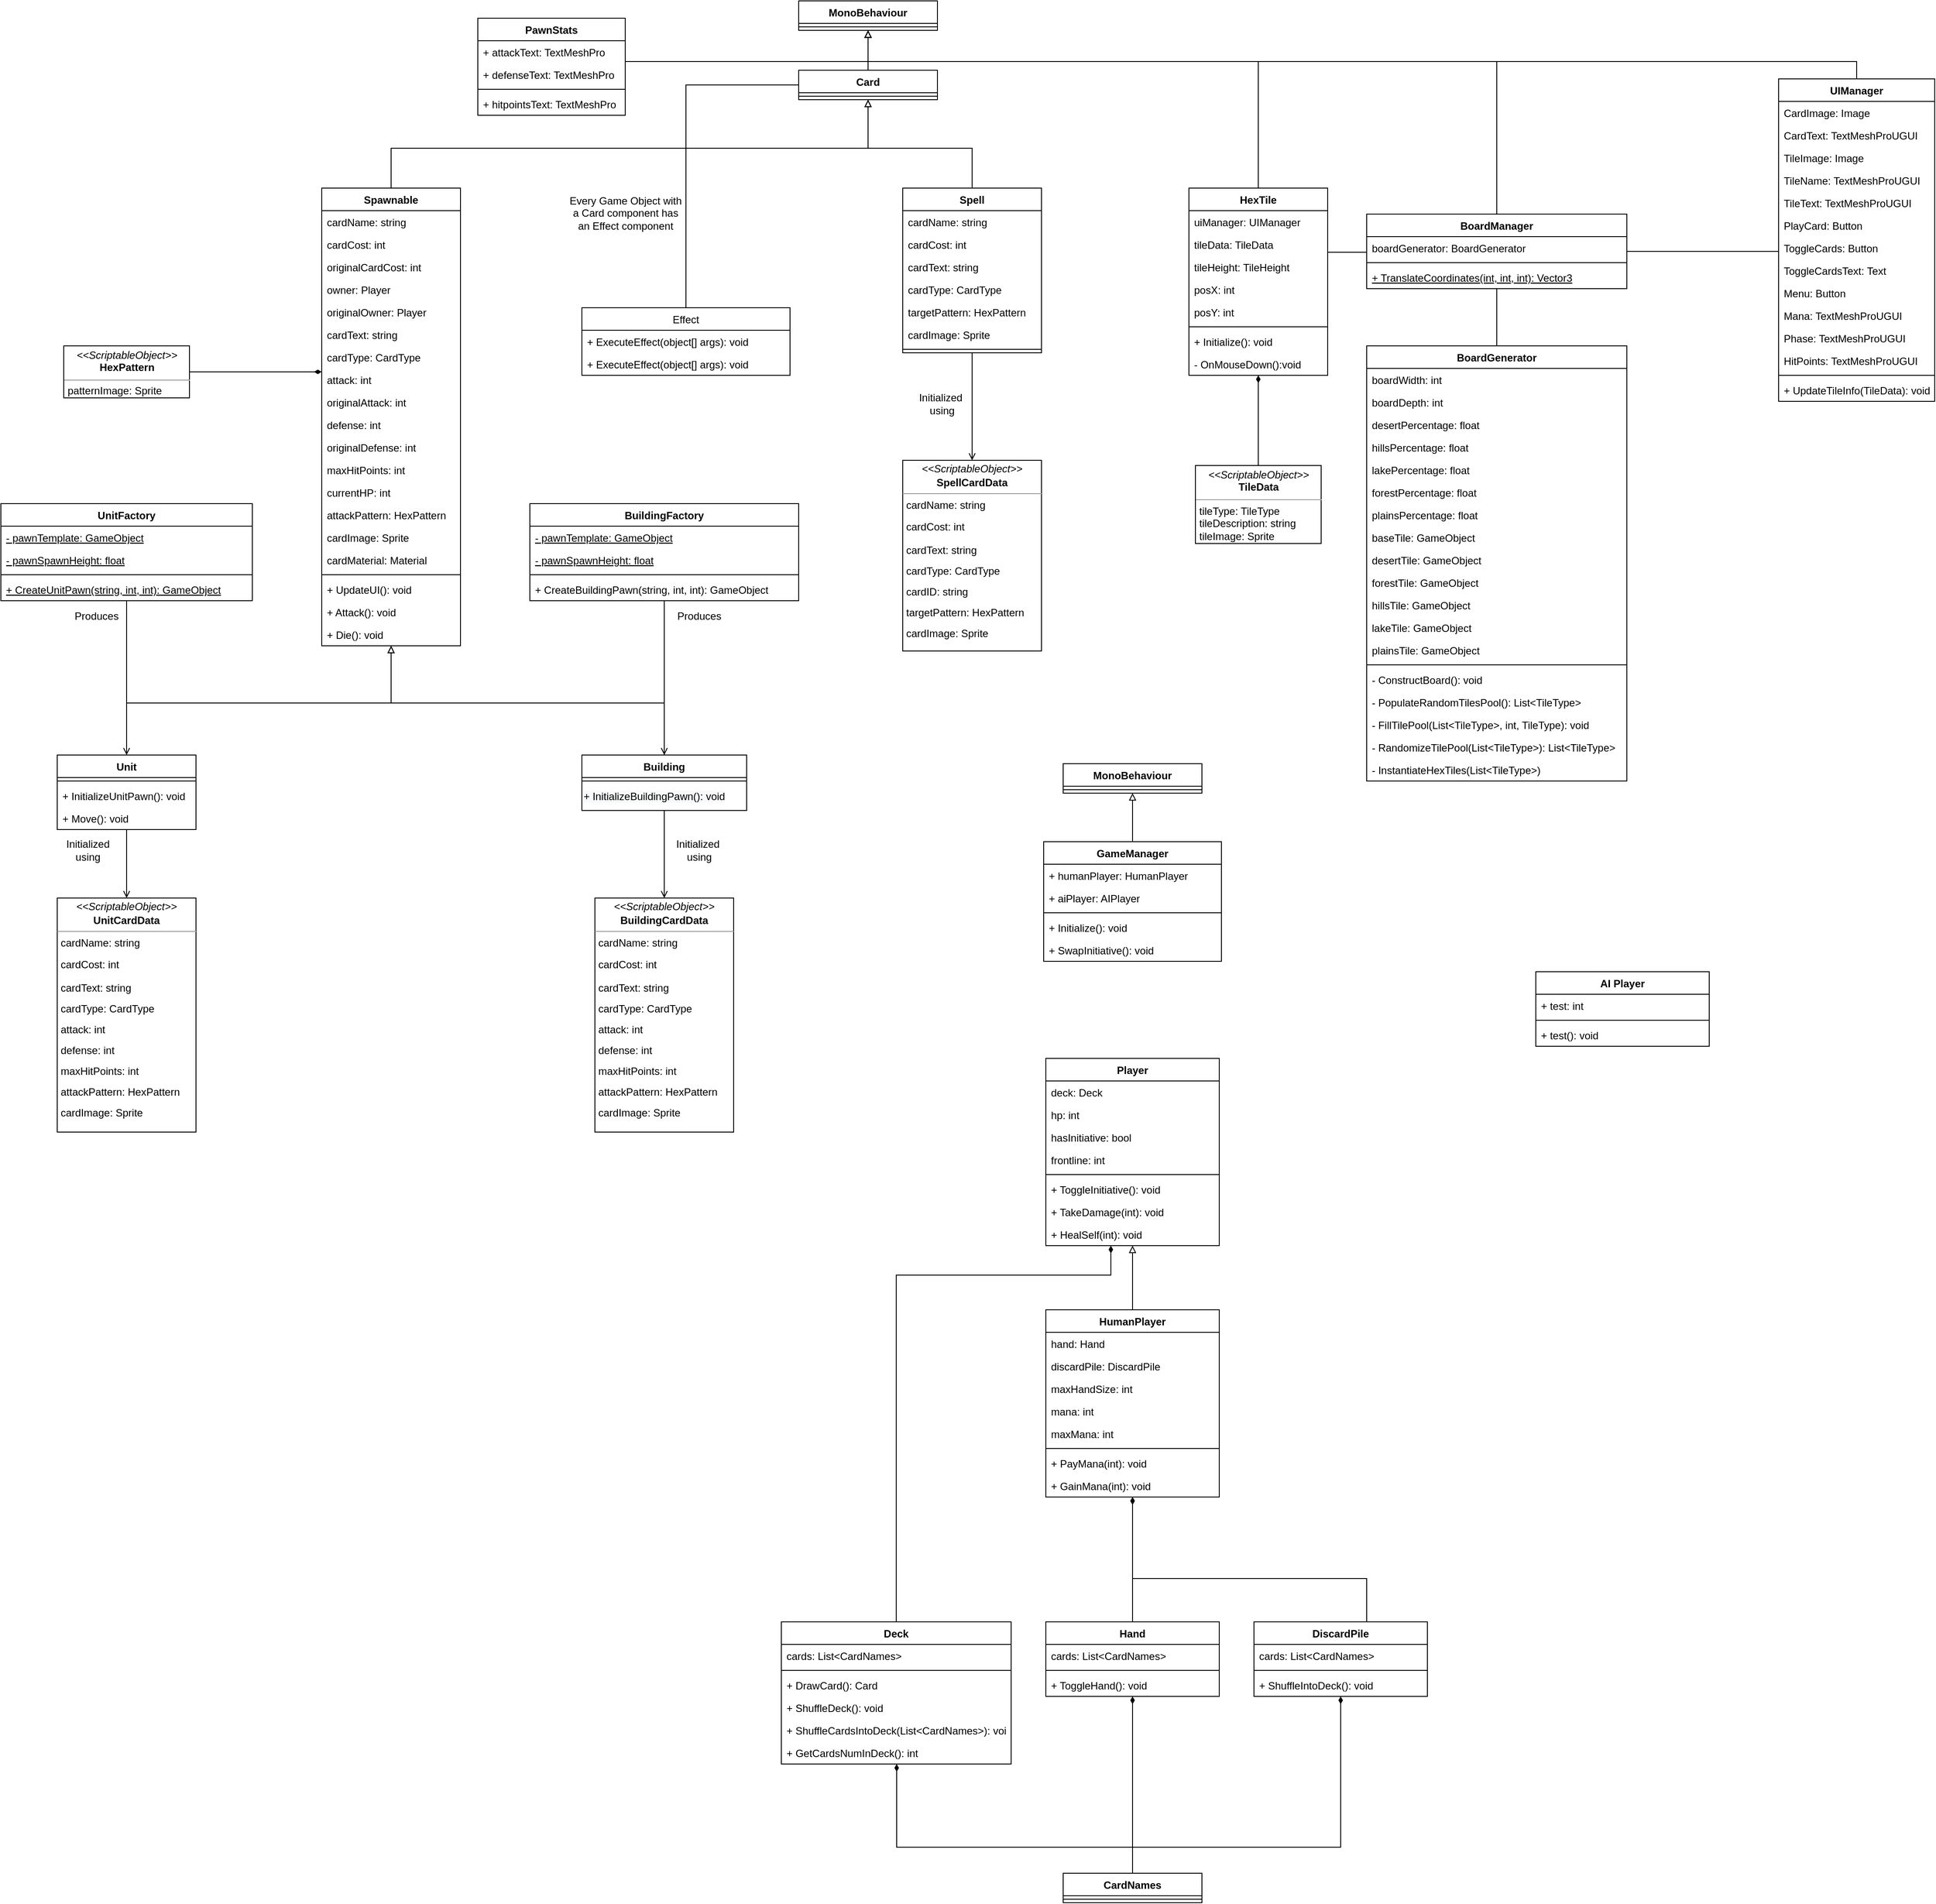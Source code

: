 <mxfile version="15.8.7" type="device"><diagram id="3AKJu55y54cVShDLyPKL" name="Page-1"><mxGraphModel dx="1952" dy="905" grid="1" gridSize="10" guides="1" tooltips="1" connect="1" arrows="1" fold="1" page="1" pageScale="1" pageWidth="850" pageHeight="1100" math="0" shadow="0"><root><mxCell id="0"/><mxCell id="1" parent="0"/><mxCell id="lXl3_JadxlW1nvIKtx6P-5" style="edgeStyle=orthogonalEdgeStyle;rounded=0;orthogonalLoop=1;jettySize=auto;html=1;exitX=0.5;exitY=0;exitDx=0;exitDy=0;endArrow=block;endFill=0;" parent="1" source="65-UV9kVaptSYTcex_rC-1" target="lXl3_JadxlW1nvIKtx6P-1" edge="1"><mxGeometry relative="1" as="geometry"/></mxCell><mxCell id="65-UV9kVaptSYTcex_rC-1" value="Card" style="swimlane;fontStyle=1;align=center;verticalAlign=top;childLayout=stackLayout;horizontal=1;startSize=26;horizontalStack=0;resizeParent=1;resizeParentMax=0;resizeLast=0;collapsible=1;marginBottom=0;" parent="1" vertex="1"><mxGeometry x="320" y="100" width="160" height="34" as="geometry"/></mxCell><mxCell id="65-UV9kVaptSYTcex_rC-3" value="" style="line;strokeWidth=1;fillColor=none;align=left;verticalAlign=middle;spacingTop=-1;spacingLeft=3;spacingRight=3;rotatable=0;labelPosition=right;points=[];portConstraint=eastwest;" parent="65-UV9kVaptSYTcex_rC-1" vertex="1"><mxGeometry y="26" width="160" height="8" as="geometry"/></mxCell><mxCell id="40j3gPkMPzPi-jCmEysZ-34" style="edgeStyle=orthogonalEdgeStyle;rounded=0;orthogonalLoop=1;jettySize=auto;html=1;endArrow=block;endFill=0;strokeColor=#000000;" parent="1" source="65-UV9kVaptSYTcex_rC-11" target="40j3gPkMPzPi-jCmEysZ-2" edge="1"><mxGeometry relative="1" as="geometry"><Array as="points"><mxPoint x="-455" y="830"/><mxPoint x="-150" y="830"/></Array></mxGeometry></mxCell><mxCell id="65-UV9kVaptSYTcex_rC-11" value="Unit" style="swimlane;fontStyle=1;align=center;verticalAlign=top;childLayout=stackLayout;horizontal=1;startSize=26;horizontalStack=0;resizeParent=1;resizeParentMax=0;resizeLast=0;collapsible=1;marginBottom=0;" parent="1" vertex="1"><mxGeometry x="-535" y="890" width="160" height="86" as="geometry"/></mxCell><mxCell id="65-UV9kVaptSYTcex_rC-14" value="" style="line;strokeWidth=1;fillColor=none;align=left;verticalAlign=middle;spacingTop=-1;spacingLeft=3;spacingRight=3;rotatable=0;labelPosition=right;points=[];portConstraint=eastwest;" parent="65-UV9kVaptSYTcex_rC-11" vertex="1"><mxGeometry y="26" width="160" height="8" as="geometry"/></mxCell><mxCell id="AzvG4b_HaGQ1Xm4fMCjx-29" value="+ InitializeUnitPawn(): void" style="text;strokeColor=none;fillColor=none;align=left;verticalAlign=top;spacingLeft=4;spacingRight=4;overflow=hidden;rotatable=0;points=[[0,0.5],[1,0.5]];portConstraint=eastwest;" parent="65-UV9kVaptSYTcex_rC-11" vertex="1"><mxGeometry y="34" width="160" height="26" as="geometry"/></mxCell><mxCell id="65-UV9kVaptSYTcex_rC-28" value="+ Move(): void" style="text;strokeColor=none;fillColor=none;align=left;verticalAlign=top;spacingLeft=4;spacingRight=4;overflow=hidden;rotatable=0;points=[[0,0.5],[1,0.5]];portConstraint=eastwest;" parent="65-UV9kVaptSYTcex_rC-11" vertex="1"><mxGeometry y="60" width="160" height="26" as="geometry"/></mxCell><mxCell id="40j3gPkMPzPi-jCmEysZ-44" style="edgeStyle=orthogonalEdgeStyle;rounded=0;orthogonalLoop=1;jettySize=auto;html=1;exitX=0.5;exitY=0;exitDx=0;exitDy=0;startArrow=none;startFill=0;endArrow=block;endFill=0;strokeColor=#000000;" parent="1" source="65-UV9kVaptSYTcex_rC-16" target="65-UV9kVaptSYTcex_rC-1" edge="1"><mxGeometry relative="1" as="geometry"><Array as="points"><mxPoint x="520" y="190"/><mxPoint x="400" y="190"/></Array></mxGeometry></mxCell><mxCell id="65-UV9kVaptSYTcex_rC-16" value="Spell" style="swimlane;fontStyle=1;align=center;verticalAlign=top;childLayout=stackLayout;horizontal=1;startSize=26;horizontalStack=0;resizeParent=1;resizeParentMax=0;resizeLast=0;collapsible=1;marginBottom=0;" parent="1" vertex="1"><mxGeometry x="440" y="236" width="160" height="190" as="geometry"/></mxCell><mxCell id="WvnKaViIe-6RbZyPlB8U-2" value="cardName: string&#10;" style="text;strokeColor=none;fillColor=none;align=left;verticalAlign=top;spacingLeft=4;spacingRight=4;overflow=hidden;rotatable=0;points=[[0,0.5],[1,0.5]];portConstraint=eastwest;" parent="65-UV9kVaptSYTcex_rC-16" vertex="1"><mxGeometry y="26" width="160" height="26" as="geometry"/></mxCell><mxCell id="f_i-eL3dNYTcgXJS7CoZ-27" value="cardCost: int&#10;" style="text;strokeColor=none;fillColor=none;align=left;verticalAlign=top;spacingLeft=4;spacingRight=4;overflow=hidden;rotatable=0;points=[[0,0.5],[1,0.5]];portConstraint=eastwest;" parent="65-UV9kVaptSYTcex_rC-16" vertex="1"><mxGeometry y="52" width="160" height="26" as="geometry"/></mxCell><mxCell id="f_i-eL3dNYTcgXJS7CoZ-28" value="cardText: string&#10;" style="text;strokeColor=none;fillColor=none;align=left;verticalAlign=top;spacingLeft=4;spacingRight=4;overflow=hidden;rotatable=0;points=[[0,0.5],[1,0.5]];portConstraint=eastwest;" parent="65-UV9kVaptSYTcex_rC-16" vertex="1"><mxGeometry y="78" width="160" height="26" as="geometry"/></mxCell><mxCell id="f_i-eL3dNYTcgXJS7CoZ-29" value="cardType: CardType&#10;" style="text;strokeColor=none;fillColor=none;align=left;verticalAlign=top;spacingLeft=4;spacingRight=4;overflow=hidden;rotatable=0;points=[[0,0.5],[1,0.5]];portConstraint=eastwest;" parent="65-UV9kVaptSYTcex_rC-16" vertex="1"><mxGeometry y="104" width="160" height="26" as="geometry"/></mxCell><mxCell id="f_i-eL3dNYTcgXJS7CoZ-31" value="targetPattern: HexPattern&#10;&#10;" style="text;strokeColor=none;fillColor=none;align=left;verticalAlign=top;spacingLeft=4;spacingRight=4;overflow=hidden;rotatable=0;points=[[0,0.5],[1,0.5]];portConstraint=eastwest;" parent="65-UV9kVaptSYTcex_rC-16" vertex="1"><mxGeometry y="130" width="160" height="26" as="geometry"/></mxCell><mxCell id="f_i-eL3dNYTcgXJS7CoZ-32" value="cardImage: Sprite&#10;&#10;" style="text;strokeColor=none;fillColor=none;align=left;verticalAlign=top;spacingLeft=4;spacingRight=4;overflow=hidden;rotatable=0;points=[[0,0.5],[1,0.5]];portConstraint=eastwest;" parent="65-UV9kVaptSYTcex_rC-16" vertex="1"><mxGeometry y="156" width="160" height="26" as="geometry"/></mxCell><mxCell id="65-UV9kVaptSYTcex_rC-19" value="" style="line;strokeWidth=1;fillColor=none;align=left;verticalAlign=middle;spacingTop=-1;spacingLeft=3;spacingRight=3;rotatable=0;labelPosition=right;points=[];portConstraint=eastwest;" parent="65-UV9kVaptSYTcex_rC-16" vertex="1"><mxGeometry y="182" width="160" height="8" as="geometry"/></mxCell><mxCell id="lXl3_JadxlW1nvIKtx6P-1" value="MonoBehaviour" style="swimlane;fontStyle=1;align=center;verticalAlign=top;childLayout=stackLayout;horizontal=1;startSize=26;horizontalStack=0;resizeParent=1;resizeParentMax=0;resizeLast=0;collapsible=1;marginBottom=0;" parent="1" vertex="1"><mxGeometry x="320" y="20" width="160" height="34" as="geometry"/></mxCell><mxCell id="lXl3_JadxlW1nvIKtx6P-3" value="" style="line;strokeWidth=1;fillColor=none;align=left;verticalAlign=middle;spacingTop=-1;spacingLeft=3;spacingRight=3;rotatable=0;labelPosition=right;points=[];portConstraint=eastwest;" parent="lXl3_JadxlW1nvIKtx6P-1" vertex="1"><mxGeometry y="26" width="160" height="8" as="geometry"/></mxCell><mxCell id="lXl3_JadxlW1nvIKtx6P-42" style="edgeStyle=orthogonalEdgeStyle;rounded=0;orthogonalLoop=1;jettySize=auto;html=1;exitX=0.5;exitY=0;exitDx=0;exitDy=0;endArrow=block;endFill=0;" parent="1" source="lXl3_JadxlW1nvIKtx6P-6" target="lXl3_JadxlW1nvIKtx6P-1" edge="1"><mxGeometry relative="1" as="geometry"><Array as="points"><mxPoint x="1125" y="90"/><mxPoint x="400" y="90"/></Array></mxGeometry></mxCell><mxCell id="lXl3_JadxlW1nvIKtx6P-6" value="BoardManager" style="swimlane;fontStyle=1;align=center;verticalAlign=top;childLayout=stackLayout;horizontal=1;startSize=26;horizontalStack=0;resizeParent=1;resizeParentMax=0;resizeLast=0;collapsible=1;marginBottom=0;" parent="1" vertex="1"><mxGeometry x="975" y="266" width="300" height="86" as="geometry"/></mxCell><mxCell id="lXl3_JadxlW1nvIKtx6P-54" value="boardGenerator: BoardGenerator" style="text;strokeColor=none;fillColor=none;align=left;verticalAlign=top;spacingLeft=4;spacingRight=4;overflow=hidden;rotatable=0;points=[[0,0.5],[1,0.5]];portConstraint=eastwest;" parent="lXl3_JadxlW1nvIKtx6P-6" vertex="1"><mxGeometry y="26" width="300" height="26" as="geometry"/></mxCell><mxCell id="lXl3_JadxlW1nvIKtx6P-12" value="" style="line;strokeWidth=1;fillColor=none;align=left;verticalAlign=middle;spacingTop=-1;spacingLeft=3;spacingRight=3;rotatable=0;labelPosition=right;points=[];portConstraint=eastwest;" parent="lXl3_JadxlW1nvIKtx6P-6" vertex="1"><mxGeometry y="52" width="300" height="8" as="geometry"/></mxCell><mxCell id="AzvG4b_HaGQ1Xm4fMCjx-25" value="+ TranslateCoordinates(int, int, int): Vector3" style="text;strokeColor=none;fillColor=none;align=left;verticalAlign=top;spacingLeft=4;spacingRight=4;overflow=hidden;rotatable=0;points=[[0,0.5],[1,0.5]];portConstraint=eastwest;fontStyle=4" parent="lXl3_JadxlW1nvIKtx6P-6" vertex="1"><mxGeometry y="60" width="300" height="26" as="geometry"/></mxCell><mxCell id="lXl3_JadxlW1nvIKtx6P-43" style="edgeStyle=orthogonalEdgeStyle;rounded=0;orthogonalLoop=1;jettySize=auto;html=1;exitX=0.5;exitY=0;exitDx=0;exitDy=0;endArrow=block;endFill=0;" parent="1" source="lXl3_JadxlW1nvIKtx6P-14" target="lXl3_JadxlW1nvIKtx6P-1" edge="1"><mxGeometry relative="1" as="geometry"><Array as="points"><mxPoint x="850" y="90"/><mxPoint x="400" y="90"/></Array></mxGeometry></mxCell><mxCell id="40j3gPkMPzPi-jCmEysZ-45" style="edgeStyle=orthogonalEdgeStyle;rounded=0;orthogonalLoop=1;jettySize=auto;html=1;startArrow=none;startFill=0;endArrow=none;endFill=0;strokeColor=#000000;" parent="1" source="lXl3_JadxlW1nvIKtx6P-14" target="lXl3_JadxlW1nvIKtx6P-6" edge="1"><mxGeometry relative="1" as="geometry"><Array as="points"><mxPoint x="940" y="310"/><mxPoint x="940" y="310"/></Array></mxGeometry></mxCell><mxCell id="lXl3_JadxlW1nvIKtx6P-14" value="HexTile" style="swimlane;fontStyle=1;align=center;verticalAlign=top;childLayout=stackLayout;horizontal=1;startSize=26;horizontalStack=0;resizeParent=1;resizeParentMax=0;resizeLast=0;collapsible=1;marginBottom=0;" parent="1" vertex="1"><mxGeometry x="770" y="236" width="160" height="216" as="geometry"/></mxCell><mxCell id="lXl3_JadxlW1nvIKtx6P-15" value="uiManager: UIManager" style="text;strokeColor=none;fillColor=none;align=left;verticalAlign=top;spacingLeft=4;spacingRight=4;overflow=hidden;rotatable=0;points=[[0,0.5],[1,0.5]];portConstraint=eastwest;" parent="lXl3_JadxlW1nvIKtx6P-14" vertex="1"><mxGeometry y="26" width="160" height="26" as="geometry"/></mxCell><mxCell id="lXl3_JadxlW1nvIKtx6P-16" value="tileData: TileData" style="text;strokeColor=none;fillColor=none;align=left;verticalAlign=top;spacingLeft=4;spacingRight=4;overflow=hidden;rotatable=0;points=[[0,0.5],[1,0.5]];portConstraint=eastwest;" parent="lXl3_JadxlW1nvIKtx6P-14" vertex="1"><mxGeometry y="52" width="160" height="26" as="geometry"/></mxCell><mxCell id="lXl3_JadxlW1nvIKtx6P-17" value="tileHeight: TileHeight" style="text;strokeColor=none;fillColor=none;align=left;verticalAlign=top;spacingLeft=4;spacingRight=4;overflow=hidden;rotatable=0;points=[[0,0.5],[1,0.5]];portConstraint=eastwest;" parent="lXl3_JadxlW1nvIKtx6P-14" vertex="1"><mxGeometry y="78" width="160" height="26" as="geometry"/></mxCell><mxCell id="lXl3_JadxlW1nvIKtx6P-18" value="posX: int" style="text;strokeColor=none;fillColor=none;align=left;verticalAlign=top;spacingLeft=4;spacingRight=4;overflow=hidden;rotatable=0;points=[[0,0.5],[1,0.5]];portConstraint=eastwest;" parent="lXl3_JadxlW1nvIKtx6P-14" vertex="1"><mxGeometry y="104" width="160" height="26" as="geometry"/></mxCell><mxCell id="lXl3_JadxlW1nvIKtx6P-38" value="posY: int" style="text;strokeColor=none;fillColor=none;align=left;verticalAlign=top;spacingLeft=4;spacingRight=4;overflow=hidden;rotatable=0;points=[[0,0.5],[1,0.5]];portConstraint=eastwest;" parent="lXl3_JadxlW1nvIKtx6P-14" vertex="1"><mxGeometry y="130" width="160" height="26" as="geometry"/></mxCell><mxCell id="lXl3_JadxlW1nvIKtx6P-20" value="" style="line;strokeWidth=1;fillColor=none;align=left;verticalAlign=middle;spacingTop=-1;spacingLeft=3;spacingRight=3;rotatable=0;labelPosition=right;points=[];portConstraint=eastwest;" parent="lXl3_JadxlW1nvIKtx6P-14" vertex="1"><mxGeometry y="156" width="160" height="8" as="geometry"/></mxCell><mxCell id="lXl3_JadxlW1nvIKtx6P-21" value="+ Initialize(): void" style="text;strokeColor=none;fillColor=none;align=left;verticalAlign=top;spacingLeft=4;spacingRight=4;overflow=hidden;rotatable=0;points=[[0,0.5],[1,0.5]];portConstraint=eastwest;" parent="lXl3_JadxlW1nvIKtx6P-14" vertex="1"><mxGeometry y="164" width="160" height="26" as="geometry"/></mxCell><mxCell id="lXl3_JadxlW1nvIKtx6P-39" value="- OnMouseDown():void" style="text;strokeColor=none;fillColor=none;align=left;verticalAlign=top;spacingLeft=4;spacingRight=4;overflow=hidden;rotatable=0;points=[[0,0.5],[1,0.5]];portConstraint=eastwest;" parent="lXl3_JadxlW1nvIKtx6P-14" vertex="1"><mxGeometry y="190" width="160" height="26" as="geometry"/></mxCell><mxCell id="lXl3_JadxlW1nvIKtx6P-63" style="edgeStyle=orthogonalEdgeStyle;rounded=0;orthogonalLoop=1;jettySize=auto;html=1;exitX=0.5;exitY=0;exitDx=0;exitDy=0;endArrow=block;endFill=0;" parent="1" source="lXl3_JadxlW1nvIKtx6P-22" target="lXl3_JadxlW1nvIKtx6P-1" edge="1"><mxGeometry relative="1" as="geometry"><Array as="points"><mxPoint x="1540" y="90"/><mxPoint x="400" y="90"/></Array></mxGeometry></mxCell><mxCell id="lXl3_JadxlW1nvIKtx6P-22" value="UIManager" style="swimlane;fontStyle=1;align=center;verticalAlign=top;childLayout=stackLayout;horizontal=1;startSize=26;horizontalStack=0;resizeParent=1;resizeParentMax=0;resizeLast=0;collapsible=1;marginBottom=0;" parent="1" vertex="1"><mxGeometry x="1450" y="110" width="180" height="372" as="geometry"/></mxCell><mxCell id="lXl3_JadxlW1nvIKtx6P-23" value="CardImage: Image " style="text;strokeColor=none;fillColor=none;align=left;verticalAlign=top;spacingLeft=4;spacingRight=4;overflow=hidden;rotatable=0;points=[[0,0.5],[1,0.5]];portConstraint=eastwest;" parent="lXl3_JadxlW1nvIKtx6P-22" vertex="1"><mxGeometry y="26" width="180" height="26" as="geometry"/></mxCell><mxCell id="lXl3_JadxlW1nvIKtx6P-24" value="CardText: TextMeshProUGUI" style="text;strokeColor=none;fillColor=none;align=left;verticalAlign=top;spacingLeft=4;spacingRight=4;overflow=hidden;rotatable=0;points=[[0,0.5],[1,0.5]];portConstraint=eastwest;" parent="lXl3_JadxlW1nvIKtx6P-22" vertex="1"><mxGeometry y="52" width="180" height="26" as="geometry"/></mxCell><mxCell id="lXl3_JadxlW1nvIKtx6P-25" value="TileImage: Image" style="text;strokeColor=none;fillColor=none;align=left;verticalAlign=top;spacingLeft=4;spacingRight=4;overflow=hidden;rotatable=0;points=[[0,0.5],[1,0.5]];portConstraint=eastwest;" parent="lXl3_JadxlW1nvIKtx6P-22" vertex="1"><mxGeometry y="78" width="180" height="26" as="geometry"/></mxCell><mxCell id="lXl3_JadxlW1nvIKtx6P-26" value="TileName: TextMeshProUGUI" style="text;strokeColor=none;fillColor=none;align=left;verticalAlign=top;spacingLeft=4;spacingRight=4;overflow=hidden;rotatable=0;points=[[0,0.5],[1,0.5]];portConstraint=eastwest;" parent="lXl3_JadxlW1nvIKtx6P-22" vertex="1"><mxGeometry y="104" width="180" height="26" as="geometry"/></mxCell><mxCell id="lXl3_JadxlW1nvIKtx6P-27" value="TileText: TextMeshProUGUI" style="text;strokeColor=none;fillColor=none;align=left;verticalAlign=top;spacingLeft=4;spacingRight=4;overflow=hidden;rotatable=0;points=[[0,0.5],[1,0.5]];portConstraint=eastwest;" parent="lXl3_JadxlW1nvIKtx6P-22" vertex="1"><mxGeometry y="130" width="180" height="26" as="geometry"/></mxCell><mxCell id="lXl3_JadxlW1nvIKtx6P-30" value="PlayCard: Button" style="text;strokeColor=none;fillColor=none;align=left;verticalAlign=top;spacingLeft=4;spacingRight=4;overflow=hidden;rotatable=0;points=[[0,0.5],[1,0.5]];portConstraint=eastwest;" parent="lXl3_JadxlW1nvIKtx6P-22" vertex="1"><mxGeometry y="156" width="180" height="26" as="geometry"/></mxCell><mxCell id="lXl3_JadxlW1nvIKtx6P-31" value="ToggleCards: Button" style="text;strokeColor=none;fillColor=none;align=left;verticalAlign=top;spacingLeft=4;spacingRight=4;overflow=hidden;rotatable=0;points=[[0,0.5],[1,0.5]];portConstraint=eastwest;" parent="lXl3_JadxlW1nvIKtx6P-22" vertex="1"><mxGeometry y="182" width="180" height="26" as="geometry"/></mxCell><mxCell id="lXl3_JadxlW1nvIKtx6P-32" value="ToggleCardsText: Text" style="text;strokeColor=none;fillColor=none;align=left;verticalAlign=top;spacingLeft=4;spacingRight=4;overflow=hidden;rotatable=0;points=[[0,0.5],[1,0.5]];portConstraint=eastwest;" parent="lXl3_JadxlW1nvIKtx6P-22" vertex="1"><mxGeometry y="208" width="180" height="26" as="geometry"/></mxCell><mxCell id="lXl3_JadxlW1nvIKtx6P-33" value="Menu: Button" style="text;strokeColor=none;fillColor=none;align=left;verticalAlign=top;spacingLeft=4;spacingRight=4;overflow=hidden;rotatable=0;points=[[0,0.5],[1,0.5]];portConstraint=eastwest;" parent="lXl3_JadxlW1nvIKtx6P-22" vertex="1"><mxGeometry y="234" width="180" height="26" as="geometry"/></mxCell><mxCell id="lXl3_JadxlW1nvIKtx6P-34" value="Mana: TextMeshProUGUI" style="text;strokeColor=none;fillColor=none;align=left;verticalAlign=top;spacingLeft=4;spacingRight=4;overflow=hidden;rotatable=0;points=[[0,0.5],[1,0.5]];portConstraint=eastwest;" parent="lXl3_JadxlW1nvIKtx6P-22" vertex="1"><mxGeometry y="260" width="180" height="26" as="geometry"/></mxCell><mxCell id="lXl3_JadxlW1nvIKtx6P-35" value="Phase: TextMeshProUGUI" style="text;strokeColor=none;fillColor=none;align=left;verticalAlign=top;spacingLeft=4;spacingRight=4;overflow=hidden;rotatable=0;points=[[0,0.5],[1,0.5]];portConstraint=eastwest;" parent="lXl3_JadxlW1nvIKtx6P-22" vertex="1"><mxGeometry y="286" width="180" height="26" as="geometry"/></mxCell><mxCell id="lXl3_JadxlW1nvIKtx6P-36" value="HitPoints: TextMeshProUGUI" style="text;strokeColor=none;fillColor=none;align=left;verticalAlign=top;spacingLeft=4;spacingRight=4;overflow=hidden;rotatable=0;points=[[0,0.5],[1,0.5]];portConstraint=eastwest;" parent="lXl3_JadxlW1nvIKtx6P-22" vertex="1"><mxGeometry y="312" width="180" height="26" as="geometry"/></mxCell><mxCell id="lXl3_JadxlW1nvIKtx6P-28" value="" style="line;strokeWidth=1;fillColor=none;align=left;verticalAlign=middle;spacingTop=-1;spacingLeft=3;spacingRight=3;rotatable=0;labelPosition=right;points=[];portConstraint=eastwest;" parent="lXl3_JadxlW1nvIKtx6P-22" vertex="1"><mxGeometry y="338" width="180" height="8" as="geometry"/></mxCell><mxCell id="lXl3_JadxlW1nvIKtx6P-29" value="+ UpdateTileInfo(TileData): void" style="text;strokeColor=none;fillColor=none;align=left;verticalAlign=top;spacingLeft=4;spacingRight=4;overflow=hidden;rotatable=0;points=[[0,0.5],[1,0.5]];portConstraint=eastwest;" parent="lXl3_JadxlW1nvIKtx6P-22" vertex="1"><mxGeometry y="346" width="180" height="26" as="geometry"/></mxCell><mxCell id="lXl3_JadxlW1nvIKtx6P-61" style="edgeStyle=orthogonalEdgeStyle;rounded=0;orthogonalLoop=1;jettySize=auto;html=1;endArrow=none;endFill=0;" parent="1" source="lXl3_JadxlW1nvIKtx6P-6" target="lXl3_JadxlW1nvIKtx6P-22" edge="1"><mxGeometry relative="1" as="geometry"><Array as="points"><mxPoint x="1410" y="309"/><mxPoint x="1410" y="309"/></Array><mxPoint x="1275" y="149" as="sourcePoint"/></mxGeometry></mxCell><mxCell id="ALWTse6t99haUefn0MZ0-14" style="edgeStyle=orthogonalEdgeStyle;rounded=0;orthogonalLoop=1;jettySize=auto;html=1;endArrow=diamondThin;endFill=1;" parent="1" source="ALWTse6t99haUefn0MZ0-11" target="lXl3_JadxlW1nvIKtx6P-14" edge="1"><mxGeometry relative="1" as="geometry"/></mxCell><mxCell id="ALWTse6t99haUefn0MZ0-11" value="&lt;p style=&quot;margin: 0px ; margin-top: 4px ; text-align: center&quot;&gt;&lt;i&gt;&amp;lt;&amp;lt;ScriptableObject&amp;gt;&amp;gt;&lt;/i&gt;&lt;br&gt;&lt;b&gt;TileData&lt;/b&gt;&lt;/p&gt;&lt;hr size=&quot;1&quot;&gt;&lt;p style=&quot;margin: 0px ; margin-left: 4px&quot;&gt;tileType: TileType&lt;/p&gt;&lt;p style=&quot;margin: 0px ; margin-left: 4px&quot;&gt;tileDescription: string&lt;/p&gt;&lt;p style=&quot;margin: 0px ; margin-left: 4px&quot;&gt;tileImage: Sprite&lt;/p&gt;" style="verticalAlign=top;align=left;overflow=fill;fontSize=12;fontFamily=Helvetica;html=1;" parent="1" vertex="1"><mxGeometry x="777.5" y="556" width="145" height="90" as="geometry"/></mxCell><mxCell id="40j3gPkMPzPi-jCmEysZ-39" style="edgeStyle=orthogonalEdgeStyle;rounded=0;orthogonalLoop=1;jettySize=auto;html=1;endArrow=none;endFill=0;strokeColor=#000000;startArrow=open;startFill=0;" parent="1" source="ALWTse6t99haUefn0MZ0-15" target="65-UV9kVaptSYTcex_rC-11" edge="1"><mxGeometry relative="1" as="geometry"/></mxCell><mxCell id="ALWTse6t99haUefn0MZ0-15" value="&lt;p style=&quot;margin: 4px 0px 0px ; text-align: center ; line-height: 1&quot;&gt;&lt;i&gt;&amp;lt;&amp;lt;ScriptableObject&amp;gt;&amp;gt;&lt;/i&gt;&lt;/p&gt;&lt;p style=&quot;margin: 4px 0px 0px ; text-align: center ; line-height: 1&quot;&gt;&lt;b&gt;UnitCardData&lt;/b&gt;&lt;/p&gt;&lt;hr size=&quot;1&quot;&gt;&lt;p style=&quot;margin: 0px ; margin-left: 4px&quot;&gt;cardName: string&lt;/p&gt;&lt;p style=&quot;margin: 0px 0px 0px 4px ; line-height: 1&quot;&gt;&lt;br&gt;&lt;/p&gt;&lt;p style=&quot;margin: 0px 0px 0px 4px ; line-height: 1&quot;&gt;cardCost: int&lt;/p&gt;&lt;p style=&quot;margin: 0px ; margin-left: 4px&quot;&gt;&lt;br&gt;&lt;/p&gt;&lt;p style=&quot;margin: 0px 0px 0px 4px ; line-height: 1&quot;&gt;cardText: string&lt;/p&gt;&lt;p style=&quot;margin: 0px 0px 0px 4px ; line-height: 1&quot;&gt;&lt;br&gt;&lt;/p&gt;&lt;p style=&quot;margin: 0px 0px 0px 4px ; line-height: 1&quot;&gt;cardType: CardType&lt;/p&gt;&lt;p style=&quot;margin: 0px 0px 0px 4px ; line-height: 1&quot;&gt;&lt;br&gt;&lt;/p&gt;&lt;p style=&quot;margin: 0px 0px 0px 4px ; line-height: 1&quot;&gt;attack: int&lt;/p&gt;&lt;p style=&quot;margin: 0px 0px 0px 4px ; line-height: 1&quot;&gt;&lt;br&gt;&lt;/p&gt;&lt;p style=&quot;margin: 0px 0px 0px 4px ; line-height: 1&quot;&gt;defense: int&lt;/p&gt;&lt;p style=&quot;margin: 0px 0px 0px 4px ; line-height: 1&quot;&gt;&lt;br&gt;&lt;/p&gt;&lt;p style=&quot;margin: 0px 0px 0px 4px ; line-height: 1&quot;&gt;maxHitPoints: int&lt;/p&gt;&lt;p style=&quot;margin: 0px 0px 0px 4px ; line-height: 1&quot;&gt;&lt;br&gt;&lt;/p&gt;&lt;p style=&quot;margin: 0px 0px 0px 4px ; line-height: 1&quot;&gt;attackPattern: HexPattern&lt;/p&gt;&lt;p style=&quot;margin: 0px 0px 0px 4px ; line-height: 1&quot;&gt;&lt;br&gt;&lt;/p&gt;&lt;p style=&quot;margin: 0px 0px 0px 4px ; line-height: 1&quot;&gt;cardImage: Sprite&lt;/p&gt;" style="verticalAlign=top;align=left;overflow=fill;fontSize=12;fontFamily=Helvetica;html=1;" parent="1" vertex="1"><mxGeometry x="-535" y="1055" width="160" height="270" as="geometry"/></mxCell><mxCell id="40j3gPkMPzPi-jCmEysZ-41" style="edgeStyle=orthogonalEdgeStyle;rounded=0;orthogonalLoop=1;jettySize=auto;html=1;startArrow=none;startFill=0;endArrow=diamondThin;endFill=1;strokeColor=#000000;" parent="1" source="HqC9-G4dA1MPKaulb1qH-2" target="40j3gPkMPzPi-jCmEysZ-2" edge="1"><mxGeometry relative="1" as="geometry"><Array as="points"><mxPoint x="-270" y="448"/><mxPoint x="-270" y="448"/></Array></mxGeometry></mxCell><mxCell id="HqC9-G4dA1MPKaulb1qH-2" value="&lt;p style=&quot;margin: 0px ; margin-top: 4px ; text-align: center&quot;&gt;&lt;i&gt;&amp;lt;&amp;lt;ScriptableObject&amp;gt;&amp;gt;&lt;/i&gt;&lt;br&gt;&lt;b&gt;HexPattern&lt;/b&gt;&lt;/p&gt;&lt;hr size=&quot;1&quot;&gt;&lt;p style=&quot;margin: 0px 0px 0px 4px ; line-height: 1&quot;&gt;patternImage: Sprite&lt;/p&gt;&lt;p style=&quot;margin: 0px 0px 0px 4px ; line-height: 1&quot;&gt;&lt;br&gt;&lt;/p&gt;&lt;p style=&quot;margin: 0px 0px 0px 4px ; line-height: 1&quot;&gt;&lt;br&gt;&lt;/p&gt;" style="verticalAlign=top;align=left;overflow=fill;fontSize=12;fontFamily=Helvetica;html=1;" parent="1" vertex="1"><mxGeometry x="-527.5" y="418" width="145" height="60" as="geometry"/></mxCell><mxCell id="40j3gPkMPzPi-jCmEysZ-38" style="edgeStyle=orthogonalEdgeStyle;rounded=0;orthogonalLoop=1;jettySize=auto;html=1;endArrow=none;endFill=0;strokeColor=#000000;startArrow=open;startFill=0;" parent="1" source="HqC9-G4dA1MPKaulb1qH-5" target="f_i-eL3dNYTcgXJS7CoZ-10" edge="1"><mxGeometry relative="1" as="geometry"/></mxCell><mxCell id="HqC9-G4dA1MPKaulb1qH-5" value="&lt;p style=&quot;margin: 4px 0px 0px ; text-align: center ; line-height: 1&quot;&gt;&lt;i&gt;&amp;lt;&amp;lt;ScriptableObject&amp;gt;&amp;gt;&lt;/i&gt;&lt;/p&gt;&lt;p style=&quot;margin: 4px 0px 0px ; text-align: center ; line-height: 1&quot;&gt;&lt;b&gt;BuildingCardData&lt;/b&gt;&lt;/p&gt;&lt;hr size=&quot;1&quot;&gt;&lt;p style=&quot;margin: 0px ; margin-left: 4px&quot;&gt;cardName: string&lt;/p&gt;&lt;p style=&quot;margin: 0px 0px 0px 4px ; line-height: 1&quot;&gt;&lt;br&gt;&lt;/p&gt;&lt;p style=&quot;margin: 0px 0px 0px 4px ; line-height: 1&quot;&gt;cardCost: int&lt;/p&gt;&lt;p style=&quot;margin: 0px ; margin-left: 4px&quot;&gt;&lt;br&gt;&lt;/p&gt;&lt;p style=&quot;margin: 0px 0px 0px 4px ; line-height: 1&quot;&gt;cardText: string&lt;/p&gt;&lt;p style=&quot;margin: 0px 0px 0px 4px ; line-height: 1&quot;&gt;&lt;br&gt;&lt;/p&gt;&lt;p style=&quot;margin: 0px 0px 0px 4px ; line-height: 1&quot;&gt;cardType: CardType&lt;/p&gt;&lt;p style=&quot;margin: 0px 0px 0px 4px ; line-height: 1&quot;&gt;&lt;br&gt;&lt;/p&gt;&lt;p style=&quot;margin: 0px 0px 0px 4px ; line-height: 1&quot;&gt;attack: int&lt;/p&gt;&lt;p style=&quot;margin: 0px 0px 0px 4px ; line-height: 1&quot;&gt;&lt;br&gt;&lt;/p&gt;&lt;p style=&quot;margin: 0px 0px 0px 4px ; line-height: 1&quot;&gt;defense: int&lt;/p&gt;&lt;p style=&quot;margin: 0px 0px 0px 4px ; line-height: 1&quot;&gt;&lt;br&gt;&lt;/p&gt;&lt;p style=&quot;margin: 0px 0px 0px 4px ; line-height: 1&quot;&gt;maxHitPoints: int&lt;/p&gt;&lt;p style=&quot;margin: 0px 0px 0px 4px ; line-height: 1&quot;&gt;&lt;br&gt;&lt;/p&gt;&lt;p style=&quot;margin: 0px 0px 0px 4px ; line-height: 1&quot;&gt;attackPattern: HexPattern&lt;/p&gt;&lt;p style=&quot;margin: 0px 0px 0px 4px ; line-height: 1&quot;&gt;&lt;br&gt;&lt;/p&gt;&lt;p style=&quot;margin: 0px 0px 0px 4px ; line-height: 1&quot;&gt;cardImage: Sprite&lt;br&gt;&lt;/p&gt;&lt;p style=&quot;margin: 0px 0px 0px 4px ; line-height: 1&quot;&gt;&lt;br&gt;&lt;/p&gt;&lt;p style=&quot;margin: 0px 0px 0px 4px ; line-height: 1&quot;&gt;&lt;br&gt;&lt;/p&gt;&lt;p style=&quot;margin: 0px ; margin-left: 4px&quot;&gt;&lt;br&gt;&lt;/p&gt;" style="verticalAlign=top;align=left;overflow=fill;fontSize=12;fontFamily=Helvetica;html=1;" parent="1" vertex="1"><mxGeometry x="85" y="1055" width="160" height="270" as="geometry"/></mxCell><mxCell id="40j3gPkMPzPi-jCmEysZ-42" style="edgeStyle=orthogonalEdgeStyle;rounded=0;orthogonalLoop=1;jettySize=auto;html=1;startArrow=open;startFill=0;endArrow=none;endFill=0;strokeColor=#000000;" parent="1" source="HqC9-G4dA1MPKaulb1qH-7" target="65-UV9kVaptSYTcex_rC-16" edge="1"><mxGeometry relative="1" as="geometry"/></mxCell><mxCell id="HqC9-G4dA1MPKaulb1qH-7" value="&lt;p style=&quot;margin: 4px 0px 0px ; text-align: center ; line-height: 1&quot;&gt;&lt;i&gt;&amp;lt;&amp;lt;ScriptableObject&amp;gt;&amp;gt;&lt;/i&gt;&lt;/p&gt;&lt;p style=&quot;margin: 4px 0px 0px ; text-align: center ; line-height: 1&quot;&gt;&lt;b&gt;SpellCardData&lt;/b&gt;&lt;/p&gt;&lt;hr size=&quot;1&quot;&gt;&lt;p style=&quot;margin: 0px ; margin-left: 4px&quot;&gt;cardName: string&lt;/p&gt;&lt;p style=&quot;margin: 0px 0px 0px 4px ; line-height: 1&quot;&gt;&lt;br&gt;&lt;/p&gt;&lt;p style=&quot;margin: 0px 0px 0px 4px ; line-height: 1&quot;&gt;cardCost: int&lt;/p&gt;&lt;p style=&quot;margin: 0px ; margin-left: 4px&quot;&gt;&lt;br&gt;&lt;/p&gt;&lt;p style=&quot;margin: 0px 0px 0px 4px ; line-height: 1&quot;&gt;cardText: string&lt;/p&gt;&lt;p style=&quot;margin: 0px 0px 0px 4px ; line-height: 1&quot;&gt;&lt;br&gt;&lt;/p&gt;&lt;p style=&quot;margin: 0px 0px 0px 4px ; line-height: 1&quot;&gt;cardType: CardType&lt;/p&gt;&lt;p style=&quot;margin: 0px 0px 0px 4px ; line-height: 1&quot;&gt;&lt;br&gt;&lt;/p&gt;&lt;p style=&quot;margin: 0px 0px 0px 4px ; line-height: 1&quot;&gt;cardID: string&lt;/p&gt;&lt;p style=&quot;margin: 0px 0px 0px 4px ; line-height: 1&quot;&gt;&lt;br&gt;&lt;/p&gt;&lt;p style=&quot;margin: 0px 0px 0px 4px ; line-height: 1&quot;&gt;&lt;span&gt;targetPattern: HexPattern&lt;/span&gt;&lt;br&gt;&lt;/p&gt;&lt;p style=&quot;margin: 0px 0px 0px 4px ; line-height: 1&quot;&gt;&lt;span&gt;&lt;br&gt;&lt;/span&gt;&lt;/p&gt;&lt;p style=&quot;margin: 0px 0px 0px 4px ; line-height: 1&quot;&gt;&lt;span&gt;cardImage: Sprite&lt;/span&gt;&lt;/p&gt;&lt;p style=&quot;margin: 0px 0px 0px 4px ; line-height: 1&quot;&gt;&lt;br&gt;&lt;/p&gt;&lt;p style=&quot;margin: 0px 0px 0px 4px ; line-height: 1&quot;&gt;&lt;br&gt;&lt;/p&gt;&lt;p style=&quot;margin: 0px ; margin-left: 4px&quot;&gt;&lt;br&gt;&lt;/p&gt;" style="verticalAlign=top;align=left;overflow=fill;fontSize=12;fontFamily=Helvetica;html=1;" parent="1" vertex="1"><mxGeometry x="440" y="550" width="160" height="220" as="geometry"/></mxCell><mxCell id="40j3gPkMPzPi-jCmEysZ-35" style="edgeStyle=orthogonalEdgeStyle;rounded=0;orthogonalLoop=1;jettySize=auto;html=1;endArrow=block;endFill=0;strokeColor=#000000;" parent="1" source="f_i-eL3dNYTcgXJS7CoZ-10" target="40j3gPkMPzPi-jCmEysZ-2" edge="1"><mxGeometry relative="1" as="geometry"><Array as="points"><mxPoint x="165" y="830"/><mxPoint x="-150" y="830"/></Array></mxGeometry></mxCell><mxCell id="f_i-eL3dNYTcgXJS7CoZ-10" value="Building" style="swimlane;fontStyle=1;align=center;verticalAlign=top;childLayout=stackLayout;horizontal=1;startSize=26;horizontalStack=0;resizeParent=1;resizeParentMax=0;resizeLast=0;collapsible=1;marginBottom=0;" parent="1" vertex="1"><mxGeometry x="70" y="890" width="190" height="64" as="geometry"/></mxCell><mxCell id="f_i-eL3dNYTcgXJS7CoZ-22" value="" style="line;strokeWidth=1;fillColor=none;align=left;verticalAlign=middle;spacingTop=-1;spacingLeft=3;spacingRight=3;rotatable=0;labelPosition=right;points=[];portConstraint=eastwest;" parent="f_i-eL3dNYTcgXJS7CoZ-10" vertex="1"><mxGeometry y="26" width="190" height="8" as="geometry"/></mxCell><mxCell id="AzvG4b_HaGQ1Xm4fMCjx-30" value="&lt;span style=&quot;color: rgb(0 , 0 , 0) ; font-family: &amp;#34;helvetica&amp;#34; ; font-size: 12px ; font-style: normal ; font-weight: 400 ; letter-spacing: normal ; text-align: left ; text-indent: 0px ; text-transform: none ; word-spacing: 0px ; background-color: rgb(248 , 249 , 250) ; display: inline ; float: none&quot;&gt;+ InitializeBuildingPawn(): void&lt;/span&gt;" style="text;whiteSpace=wrap;html=1;" parent="f_i-eL3dNYTcgXJS7CoZ-10" vertex="1"><mxGeometry y="34" width="190" height="30" as="geometry"/></mxCell><mxCell id="f_i-eL3dNYTcgXJS7CoZ-36" value="Initialized &lt;br&gt;using" style="text;html=1;align=center;verticalAlign=middle;resizable=0;points=[];autosize=1;strokeColor=none;fillColor=none;" parent="1" vertex="1"><mxGeometry x="-535" y="985" width="70" height="30" as="geometry"/></mxCell><mxCell id="f_i-eL3dNYTcgXJS7CoZ-37" value="Initialized&amp;nbsp;&lt;br&gt;using" style="text;html=1;align=center;verticalAlign=middle;resizable=0;points=[];autosize=1;strokeColor=none;fillColor=none;" parent="1" vertex="1"><mxGeometry x="170" y="985" width="70" height="30" as="geometry"/></mxCell><mxCell id="f_i-eL3dNYTcgXJS7CoZ-38" value="Initialized&amp;nbsp;&lt;br&gt;using" style="text;html=1;align=center;verticalAlign=middle;resizable=0;points=[];autosize=1;strokeColor=none;fillColor=none;" parent="1" vertex="1"><mxGeometry x="450" y="470" width="70" height="30" as="geometry"/></mxCell><mxCell id="f8rEzTXTY64tT9b2XIdp-1" value="Every Game Object with &lt;br&gt;a Card component has &lt;br&gt;an Effect component" style="text;html=1;align=center;verticalAlign=middle;resizable=0;points=[];autosize=1;strokeColor=none;fillColor=none;" parent="1" vertex="1"><mxGeometry x="50" y="240" width="140" height="50" as="geometry"/></mxCell><mxCell id="40j3gPkMPzPi-jCmEysZ-43" style="edgeStyle=orthogonalEdgeStyle;rounded=0;orthogonalLoop=1;jettySize=auto;html=1;startArrow=none;startFill=0;endArrow=none;endFill=0;strokeColor=#000000;" parent="1" source="f8rEzTXTY64tT9b2XIdp-20" target="65-UV9kVaptSYTcex_rC-1" edge="1"><mxGeometry relative="1" as="geometry"><Array as="points"><mxPoint x="190" y="117"/></Array></mxGeometry></mxCell><mxCell id="f8rEzTXTY64tT9b2XIdp-20" value="Effect" style="swimlane;fontStyle=0;childLayout=stackLayout;horizontal=1;startSize=26;fillColor=none;horizontalStack=0;resizeParent=1;resizeParentMax=0;resizeLast=0;collapsible=1;marginBottom=0;" parent="1" vertex="1"><mxGeometry x="70" y="374" width="240" height="78" as="geometry"/></mxCell><mxCell id="AzvG4b_HaGQ1Xm4fMCjx-28" value="+ ExecuteEffect(object[] args): void" style="text;strokeColor=none;fillColor=none;align=left;verticalAlign=top;spacingLeft=4;spacingRight=4;overflow=hidden;rotatable=0;points=[[0,0.5],[1,0.5]];portConstraint=eastwest;" parent="f8rEzTXTY64tT9b2XIdp-20" vertex="1"><mxGeometry y="26" width="240" height="26" as="geometry"/></mxCell><mxCell id="f8rEzTXTY64tT9b2XIdp-21" value="+ ExecuteEffect(object[] args): void" style="text;strokeColor=none;fillColor=none;align=left;verticalAlign=top;spacingLeft=4;spacingRight=4;overflow=hidden;rotatable=0;points=[[0,0.5],[1,0.5]];portConstraint=eastwest;" parent="f8rEzTXTY64tT9b2XIdp-20" vertex="1"><mxGeometry y="52" width="240" height="26" as="geometry"/></mxCell><mxCell id="40j3gPkMPzPi-jCmEysZ-36" style="edgeStyle=orthogonalEdgeStyle;rounded=0;orthogonalLoop=1;jettySize=auto;html=1;endArrow=open;endFill=0;strokeColor=#000000;startArrow=none;startFill=0;" parent="1" source="f8rEzTXTY64tT9b2XIdp-35" target="65-UV9kVaptSYTcex_rC-11" edge="1"><mxGeometry relative="1" as="geometry"/></mxCell><mxCell id="f8rEzTXTY64tT9b2XIdp-35" value="UnitFactory" style="swimlane;fontStyle=1;align=center;verticalAlign=top;childLayout=stackLayout;horizontal=1;startSize=26;horizontalStack=0;resizeParent=1;resizeParentMax=0;resizeLast=0;collapsible=1;marginBottom=0;" parent="1" vertex="1"><mxGeometry x="-600" y="600" width="290" height="112" as="geometry"/></mxCell><mxCell id="AzvG4b_HaGQ1Xm4fMCjx-26" value="- pawnTemplate: GameObject" style="text;strokeColor=none;fillColor=none;align=left;verticalAlign=top;spacingLeft=4;spacingRight=4;overflow=hidden;rotatable=0;points=[[0,0.5],[1,0.5]];portConstraint=eastwest;fontStyle=4" parent="f8rEzTXTY64tT9b2XIdp-35" vertex="1"><mxGeometry y="26" width="290" height="26" as="geometry"/></mxCell><mxCell id="AzvG4b_HaGQ1Xm4fMCjx-27" value="- pawnSpawnHeight: float" style="text;strokeColor=none;fillColor=none;align=left;verticalAlign=top;spacingLeft=4;spacingRight=4;overflow=hidden;rotatable=0;points=[[0,0.5],[1,0.5]];portConstraint=eastwest;fontStyle=4" parent="f8rEzTXTY64tT9b2XIdp-35" vertex="1"><mxGeometry y="52" width="290" height="26" as="geometry"/></mxCell><mxCell id="f8rEzTXTY64tT9b2XIdp-37" value="" style="line;strokeWidth=1;fillColor=none;align=left;verticalAlign=middle;spacingTop=-1;spacingLeft=3;spacingRight=3;rotatable=0;labelPosition=right;points=[];portConstraint=eastwest;" parent="f8rEzTXTY64tT9b2XIdp-35" vertex="1"><mxGeometry y="78" width="290" height="8" as="geometry"/></mxCell><mxCell id="f8rEzTXTY64tT9b2XIdp-38" value="+ CreateUnitPawn(string, int, int): GameObject" style="text;strokeColor=none;fillColor=none;align=left;verticalAlign=top;spacingLeft=4;spacingRight=4;overflow=hidden;rotatable=0;points=[[0,0.5],[1,0.5]];portConstraint=eastwest;fontStyle=4" parent="f8rEzTXTY64tT9b2XIdp-35" vertex="1"><mxGeometry y="86" width="290" height="26" as="geometry"/></mxCell><mxCell id="40j3gPkMPzPi-jCmEysZ-46" style="edgeStyle=orthogonalEdgeStyle;rounded=0;orthogonalLoop=1;jettySize=auto;html=1;startArrow=none;startFill=0;endArrow=block;endFill=0;strokeColor=#000000;" parent="1" source="f8rEzTXTY64tT9b2XIdp-42" target="lXl3_JadxlW1nvIKtx6P-1" edge="1"><mxGeometry relative="1" as="geometry"><Array as="points"><mxPoint x="400" y="90"/></Array></mxGeometry></mxCell><mxCell id="f8rEzTXTY64tT9b2XIdp-42" value="PawnStats" style="swimlane;fontStyle=1;align=center;verticalAlign=top;childLayout=stackLayout;horizontal=1;startSize=26;horizontalStack=0;resizeParent=1;resizeParentMax=0;resizeLast=0;collapsible=1;marginBottom=0;" parent="1" vertex="1"><mxGeometry x="-50" y="40" width="170" height="112" as="geometry"/></mxCell><mxCell id="f8rEzTXTY64tT9b2XIdp-44" value="+ attackText: TextMeshPro" style="text;strokeColor=none;fillColor=none;align=left;verticalAlign=top;spacingLeft=4;spacingRight=4;overflow=hidden;rotatable=0;points=[[0,0.5],[1,0.5]];portConstraint=eastwest;" parent="f8rEzTXTY64tT9b2XIdp-42" vertex="1"><mxGeometry y="26" width="170" height="26" as="geometry"/></mxCell><mxCell id="f8rEzTXTY64tT9b2XIdp-48" value="+ defenseText: TextMeshPro" style="text;strokeColor=none;fillColor=none;align=left;verticalAlign=top;spacingLeft=4;spacingRight=4;overflow=hidden;rotatable=0;points=[[0,0.5],[1,0.5]];portConstraint=eastwest;" parent="f8rEzTXTY64tT9b2XIdp-42" vertex="1"><mxGeometry y="52" width="170" height="26" as="geometry"/></mxCell><mxCell id="f8rEzTXTY64tT9b2XIdp-43" value="" style="line;strokeWidth=1;fillColor=none;align=left;verticalAlign=middle;spacingTop=-1;spacingLeft=3;spacingRight=3;rotatable=0;labelPosition=right;points=[];portConstraint=eastwest;" parent="f8rEzTXTY64tT9b2XIdp-42" vertex="1"><mxGeometry y="78" width="170" height="8" as="geometry"/></mxCell><mxCell id="f8rEzTXTY64tT9b2XIdp-49" value="+ hitpointsText: TextMeshPro" style="text;strokeColor=none;fillColor=none;align=left;verticalAlign=top;spacingLeft=4;spacingRight=4;overflow=hidden;rotatable=0;points=[[0,0.5],[1,0.5]];portConstraint=eastwest;" parent="f8rEzTXTY64tT9b2XIdp-42" vertex="1"><mxGeometry y="86" width="170" height="26" as="geometry"/></mxCell><mxCell id="f8rEzTXTY64tT9b2XIdp-54" value="Produces" style="text;html=1;align=center;verticalAlign=middle;resizable=0;points=[];autosize=1;strokeColor=none;fillColor=none;" parent="1" vertex="1"><mxGeometry x="-525" y="720" width="70" height="20" as="geometry"/></mxCell><mxCell id="40j3gPkMPzPi-jCmEysZ-33" style="edgeStyle=orthogonalEdgeStyle;rounded=0;orthogonalLoop=1;jettySize=auto;html=1;endArrow=block;endFill=0;strokeColor=#000000;" parent="1" source="40j3gPkMPzPi-jCmEysZ-2" target="65-UV9kVaptSYTcex_rC-1" edge="1"><mxGeometry relative="1" as="geometry"><Array as="points"><mxPoint x="-150" y="190"/><mxPoint x="400" y="190"/></Array></mxGeometry></mxCell><mxCell id="40j3gPkMPzPi-jCmEysZ-2" value="Spawnable" style="swimlane;fontStyle=1;align=center;verticalAlign=top;childLayout=stackLayout;horizontal=1;startSize=26;horizontalStack=0;resizeParent=1;resizeParentMax=0;resizeLast=0;collapsible=1;marginBottom=0;" parent="1" vertex="1"><mxGeometry x="-230" y="236" width="160" height="528" as="geometry"/></mxCell><mxCell id="40j3gPkMPzPi-jCmEysZ-3" value="cardName: string" style="text;strokeColor=none;fillColor=none;align=left;verticalAlign=top;spacingLeft=4;spacingRight=4;overflow=hidden;rotatable=0;points=[[0,0.5],[1,0.5]];portConstraint=eastwest;" parent="40j3gPkMPzPi-jCmEysZ-2" vertex="1"><mxGeometry y="26" width="160" height="26" as="geometry"/></mxCell><mxCell id="40j3gPkMPzPi-jCmEysZ-4" value="cardCost: int&#10;" style="text;strokeColor=none;fillColor=none;align=left;verticalAlign=top;spacingLeft=4;spacingRight=4;overflow=hidden;rotatable=0;points=[[0,0.5],[1,0.5]];portConstraint=eastwest;" parent="40j3gPkMPzPi-jCmEysZ-2" vertex="1"><mxGeometry y="52" width="160" height="26" as="geometry"/></mxCell><mxCell id="yVKIF4-SJNDysSx6Q8LW-33" value="originalCardCost: int&#10;" style="text;strokeColor=none;fillColor=none;align=left;verticalAlign=top;spacingLeft=4;spacingRight=4;overflow=hidden;rotatable=0;points=[[0,0.5],[1,0.5]];portConstraint=eastwest;" parent="40j3gPkMPzPi-jCmEysZ-2" vertex="1"><mxGeometry y="78" width="160" height="26" as="geometry"/></mxCell><mxCell id="yVKIF4-SJNDysSx6Q8LW-32" value="owner: Player&#10;" style="text;strokeColor=none;fillColor=none;align=left;verticalAlign=top;spacingLeft=4;spacingRight=4;overflow=hidden;rotatable=0;points=[[0,0.5],[1,0.5]];portConstraint=eastwest;" parent="40j3gPkMPzPi-jCmEysZ-2" vertex="1"><mxGeometry y="104" width="160" height="26" as="geometry"/></mxCell><mxCell id="yVKIF4-SJNDysSx6Q8LW-34" value="originalOwner: Player&#10;" style="text;strokeColor=none;fillColor=none;align=left;verticalAlign=top;spacingLeft=4;spacingRight=4;overflow=hidden;rotatable=0;points=[[0,0.5],[1,0.5]];portConstraint=eastwest;" parent="40j3gPkMPzPi-jCmEysZ-2" vertex="1"><mxGeometry y="130" width="160" height="26" as="geometry"/></mxCell><mxCell id="40j3gPkMPzPi-jCmEysZ-5" value="cardText: string&#10;" style="text;strokeColor=none;fillColor=none;align=left;verticalAlign=top;spacingLeft=4;spacingRight=4;overflow=hidden;rotatable=0;points=[[0,0.5],[1,0.5]];portConstraint=eastwest;" parent="40j3gPkMPzPi-jCmEysZ-2" vertex="1"><mxGeometry y="156" width="160" height="26" as="geometry"/></mxCell><mxCell id="40j3gPkMPzPi-jCmEysZ-6" value="cardType: CardType" style="text;strokeColor=none;fillColor=none;align=left;verticalAlign=top;spacingLeft=4;spacingRight=4;overflow=hidden;rotatable=0;points=[[0,0.5],[1,0.5]];portConstraint=eastwest;" parent="40j3gPkMPzPi-jCmEysZ-2" vertex="1"><mxGeometry y="182" width="160" height="26" as="geometry"/></mxCell><mxCell id="40j3gPkMPzPi-jCmEysZ-8" value="attack: int&#10;" style="text;strokeColor=none;fillColor=none;align=left;verticalAlign=top;spacingLeft=4;spacingRight=4;overflow=hidden;rotatable=0;points=[[0,0.5],[1,0.5]];portConstraint=eastwest;" parent="40j3gPkMPzPi-jCmEysZ-2" vertex="1"><mxGeometry y="208" width="160" height="26" as="geometry"/></mxCell><mxCell id="yVKIF4-SJNDysSx6Q8LW-35" value="originalAttack: int&#10;" style="text;strokeColor=none;fillColor=none;align=left;verticalAlign=top;spacingLeft=4;spacingRight=4;overflow=hidden;rotatable=0;points=[[0,0.5],[1,0.5]];portConstraint=eastwest;" parent="40j3gPkMPzPi-jCmEysZ-2" vertex="1"><mxGeometry y="234" width="160" height="26" as="geometry"/></mxCell><mxCell id="40j3gPkMPzPi-jCmEysZ-9" value="defense: int&#10;" style="text;strokeColor=none;fillColor=none;align=left;verticalAlign=top;spacingLeft=4;spacingRight=4;overflow=hidden;rotatable=0;points=[[0,0.5],[1,0.5]];portConstraint=eastwest;" parent="40j3gPkMPzPi-jCmEysZ-2" vertex="1"><mxGeometry y="260" width="160" height="26" as="geometry"/></mxCell><mxCell id="yVKIF4-SJNDysSx6Q8LW-36" value="originalDefense: int&#10;" style="text;strokeColor=none;fillColor=none;align=left;verticalAlign=top;spacingLeft=4;spacingRight=4;overflow=hidden;rotatable=0;points=[[0,0.5],[1,0.5]];portConstraint=eastwest;" parent="40j3gPkMPzPi-jCmEysZ-2" vertex="1"><mxGeometry y="286" width="160" height="26" as="geometry"/></mxCell><mxCell id="40j3gPkMPzPi-jCmEysZ-10" value="maxHitPoints: int&#10;" style="text;strokeColor=none;fillColor=none;align=left;verticalAlign=top;spacingLeft=4;spacingRight=4;overflow=hidden;rotatable=0;points=[[0,0.5],[1,0.5]];portConstraint=eastwest;" parent="40j3gPkMPzPi-jCmEysZ-2" vertex="1"><mxGeometry y="312" width="160" height="26" as="geometry"/></mxCell><mxCell id="40j3gPkMPzPi-jCmEysZ-11" value="currentHP: int" style="text;strokeColor=none;fillColor=none;align=left;verticalAlign=top;spacingLeft=4;spacingRight=4;overflow=hidden;rotatable=0;points=[[0,0.5],[1,0.5]];portConstraint=eastwest;" parent="40j3gPkMPzPi-jCmEysZ-2" vertex="1"><mxGeometry y="338" width="160" height="26" as="geometry"/></mxCell><mxCell id="40j3gPkMPzPi-jCmEysZ-12" value="attackPattern: HexPattern&#10;" style="text;strokeColor=none;fillColor=none;align=left;verticalAlign=top;spacingLeft=4;spacingRight=4;overflow=hidden;rotatable=0;points=[[0,0.5],[1,0.5]];portConstraint=eastwest;" parent="40j3gPkMPzPi-jCmEysZ-2" vertex="1"><mxGeometry y="364" width="160" height="26" as="geometry"/></mxCell><mxCell id="40j3gPkMPzPi-jCmEysZ-13" value="cardImage: Sprite&#10;&#10;" style="text;strokeColor=none;fillColor=none;align=left;verticalAlign=top;spacingLeft=4;spacingRight=4;overflow=hidden;rotatable=0;points=[[0,0.5],[1,0.5]];portConstraint=eastwest;" parent="40j3gPkMPzPi-jCmEysZ-2" vertex="1"><mxGeometry y="390" width="160" height="26" as="geometry"/></mxCell><mxCell id="40j3gPkMPzPi-jCmEysZ-14" value="cardMaterial: Material&#10;&#10;" style="text;strokeColor=none;fillColor=none;align=left;verticalAlign=top;spacingLeft=4;spacingRight=4;overflow=hidden;rotatable=0;points=[[0,0.5],[1,0.5]];portConstraint=eastwest;" parent="40j3gPkMPzPi-jCmEysZ-2" vertex="1"><mxGeometry y="416" width="160" height="26" as="geometry"/></mxCell><mxCell id="40j3gPkMPzPi-jCmEysZ-15" value="" style="line;strokeWidth=1;fillColor=none;align=left;verticalAlign=middle;spacingTop=-1;spacingLeft=3;spacingRight=3;rotatable=0;labelPosition=right;points=[];portConstraint=eastwest;" parent="40j3gPkMPzPi-jCmEysZ-2" vertex="1"><mxGeometry y="442" width="160" height="8" as="geometry"/></mxCell><mxCell id="40j3gPkMPzPi-jCmEysZ-17" value="+ UpdateUI(): void" style="text;strokeColor=none;fillColor=none;align=left;verticalAlign=top;spacingLeft=4;spacingRight=4;overflow=hidden;rotatable=0;points=[[0,0.5],[1,0.5]];portConstraint=eastwest;" parent="40j3gPkMPzPi-jCmEysZ-2" vertex="1"><mxGeometry y="450" width="160" height="26" as="geometry"/></mxCell><mxCell id="40j3gPkMPzPi-jCmEysZ-19" value="+ Attack(): void" style="text;strokeColor=none;fillColor=none;align=left;verticalAlign=top;spacingLeft=4;spacingRight=4;overflow=hidden;rotatable=0;points=[[0,0.5],[1,0.5]];portConstraint=eastwest;" parent="40j3gPkMPzPi-jCmEysZ-2" vertex="1"><mxGeometry y="476" width="160" height="26" as="geometry"/></mxCell><mxCell id="40j3gPkMPzPi-jCmEysZ-20" value="+ Die(): void" style="text;strokeColor=none;fillColor=none;align=left;verticalAlign=top;spacingLeft=4;spacingRight=4;overflow=hidden;rotatable=0;points=[[0,0.5],[1,0.5]];portConstraint=eastwest;" parent="40j3gPkMPzPi-jCmEysZ-2" vertex="1"><mxGeometry y="502" width="160" height="26" as="geometry"/></mxCell><mxCell id="40j3gPkMPzPi-jCmEysZ-37" style="edgeStyle=orthogonalEdgeStyle;rounded=0;orthogonalLoop=1;jettySize=auto;html=1;endArrow=open;endFill=0;strokeColor=#000000;" parent="1" source="40j3gPkMPzPi-jCmEysZ-28" target="f_i-eL3dNYTcgXJS7CoZ-10" edge="1"><mxGeometry relative="1" as="geometry"/></mxCell><mxCell id="40j3gPkMPzPi-jCmEysZ-28" value="BuildingFactory" style="swimlane;fontStyle=1;align=center;verticalAlign=top;childLayout=stackLayout;horizontal=1;startSize=26;horizontalStack=0;resizeParent=1;resizeParentMax=0;resizeLast=0;collapsible=1;marginBottom=0;" parent="1" vertex="1"><mxGeometry x="10" y="600" width="310" height="112" as="geometry"/></mxCell><mxCell id="AzvG4b_HaGQ1Xm4fMCjx-31" value="- pawnTemplate: GameObject" style="text;strokeColor=none;fillColor=none;align=left;verticalAlign=top;spacingLeft=4;spacingRight=4;overflow=hidden;rotatable=0;points=[[0,0.5],[1,0.5]];portConstraint=eastwest;fontStyle=4" parent="40j3gPkMPzPi-jCmEysZ-28" vertex="1"><mxGeometry y="26" width="310" height="26" as="geometry"/></mxCell><mxCell id="AzvG4b_HaGQ1Xm4fMCjx-32" value="- pawnSpawnHeight: float" style="text;strokeColor=none;fillColor=none;align=left;verticalAlign=top;spacingLeft=4;spacingRight=4;overflow=hidden;rotatable=0;points=[[0,0.5],[1,0.5]];portConstraint=eastwest;fontStyle=4" parent="40j3gPkMPzPi-jCmEysZ-28" vertex="1"><mxGeometry y="52" width="310" height="26" as="geometry"/></mxCell><mxCell id="40j3gPkMPzPi-jCmEysZ-29" value="" style="line;strokeWidth=1;fillColor=none;align=left;verticalAlign=middle;spacingTop=-1;spacingLeft=3;spacingRight=3;rotatable=0;labelPosition=right;points=[];portConstraint=eastwest;" parent="40j3gPkMPzPi-jCmEysZ-28" vertex="1"><mxGeometry y="78" width="310" height="8" as="geometry"/></mxCell><mxCell id="40j3gPkMPzPi-jCmEysZ-30" value="+ CreateBuildingPawn(string, int, int): GameObject" style="text;strokeColor=none;fillColor=none;align=left;verticalAlign=top;spacingLeft=4;spacingRight=4;overflow=hidden;rotatable=0;points=[[0,0.5],[1,0.5]];portConstraint=eastwest;" parent="40j3gPkMPzPi-jCmEysZ-28" vertex="1"><mxGeometry y="86" width="310" height="26" as="geometry"/></mxCell><mxCell id="40j3gPkMPzPi-jCmEysZ-40" value="Produces" style="text;html=1;align=center;verticalAlign=middle;resizable=0;points=[];autosize=1;strokeColor=none;fillColor=none;" parent="1" vertex="1"><mxGeometry x="170" y="720" width="70" height="20" as="geometry"/></mxCell><mxCell id="40j3gPkMPzPi-jCmEysZ-47" value="Player" style="swimlane;fontStyle=1;align=center;verticalAlign=top;childLayout=stackLayout;horizontal=1;startSize=26;horizontalStack=0;resizeParent=1;resizeParentMax=0;resizeLast=0;collapsible=1;marginBottom=0;" parent="1" vertex="1"><mxGeometry x="605" y="1240" width="200" height="216" as="geometry"/></mxCell><mxCell id="40j3gPkMPzPi-jCmEysZ-50" value="deck: Deck" style="text;strokeColor=none;fillColor=none;align=left;verticalAlign=top;spacingLeft=4;spacingRight=4;overflow=hidden;rotatable=0;points=[[0,0.5],[1,0.5]];portConstraint=eastwest;" parent="40j3gPkMPzPi-jCmEysZ-47" vertex="1"><mxGeometry y="26" width="200" height="26" as="geometry"/></mxCell><mxCell id="40j3gPkMPzPi-jCmEysZ-79" value="hp: int" style="text;strokeColor=none;fillColor=none;align=left;verticalAlign=top;spacingLeft=4;spacingRight=4;overflow=hidden;rotatable=0;points=[[0,0.5],[1,0.5]];portConstraint=eastwest;" parent="40j3gPkMPzPi-jCmEysZ-47" vertex="1"><mxGeometry y="52" width="200" height="26" as="geometry"/></mxCell><mxCell id="40j3gPkMPzPi-jCmEysZ-80" value="hasInitiative: bool" style="text;strokeColor=none;fillColor=none;align=left;verticalAlign=top;spacingLeft=4;spacingRight=4;overflow=hidden;rotatable=0;points=[[0,0.5],[1,0.5]];portConstraint=eastwest;" parent="40j3gPkMPzPi-jCmEysZ-47" vertex="1"><mxGeometry y="78" width="200" height="26" as="geometry"/></mxCell><mxCell id="yVKIF4-SJNDysSx6Q8LW-37" value="frontline: int" style="text;strokeColor=none;fillColor=none;align=left;verticalAlign=top;spacingLeft=4;spacingRight=4;overflow=hidden;rotatable=0;points=[[0,0.5],[1,0.5]];portConstraint=eastwest;" parent="40j3gPkMPzPi-jCmEysZ-47" vertex="1"><mxGeometry y="104" width="200" height="26" as="geometry"/></mxCell><mxCell id="40j3gPkMPzPi-jCmEysZ-48" value="" style="line;strokeWidth=1;fillColor=none;align=left;verticalAlign=middle;spacingTop=-1;spacingLeft=3;spacingRight=3;rotatable=0;labelPosition=right;points=[];portConstraint=eastwest;" parent="40j3gPkMPzPi-jCmEysZ-47" vertex="1"><mxGeometry y="130" width="200" height="8" as="geometry"/></mxCell><mxCell id="40j3gPkMPzPi-jCmEysZ-49" value="+ ToggleInitiative(): void" style="text;strokeColor=none;fillColor=none;align=left;verticalAlign=top;spacingLeft=4;spacingRight=4;overflow=hidden;rotatable=0;points=[[0,0.5],[1,0.5]];portConstraint=eastwest;" parent="40j3gPkMPzPi-jCmEysZ-47" vertex="1"><mxGeometry y="138" width="200" height="26" as="geometry"/></mxCell><mxCell id="yVKIF4-SJNDysSx6Q8LW-26" value="+ TakeDamage(int): void" style="text;strokeColor=none;fillColor=none;align=left;verticalAlign=top;spacingLeft=4;spacingRight=4;overflow=hidden;rotatable=0;points=[[0,0.5],[1,0.5]];portConstraint=eastwest;" parent="40j3gPkMPzPi-jCmEysZ-47" vertex="1"><mxGeometry y="164" width="200" height="26" as="geometry"/></mxCell><mxCell id="yVKIF4-SJNDysSx6Q8LW-27" value="+ HealSelf(int): void" style="text;strokeColor=none;fillColor=none;align=left;verticalAlign=top;spacingLeft=4;spacingRight=4;overflow=hidden;rotatable=0;points=[[0,0.5],[1,0.5]];portConstraint=eastwest;" parent="40j3gPkMPzPi-jCmEysZ-47" vertex="1"><mxGeometry y="190" width="200" height="26" as="geometry"/></mxCell><mxCell id="yVKIF4-SJNDysSx6Q8LW-8" style="edgeStyle=orthogonalEdgeStyle;rounded=0;orthogonalLoop=1;jettySize=auto;html=1;endArrow=block;endFill=0;" parent="1" source="40j3gPkMPzPi-jCmEysZ-51" target="40j3gPkMPzPi-jCmEysZ-47" edge="1"><mxGeometry relative="1" as="geometry"/></mxCell><mxCell id="40j3gPkMPzPi-jCmEysZ-51" value="HumanPlayer" style="swimlane;fontStyle=1;align=center;verticalAlign=top;childLayout=stackLayout;horizontal=1;startSize=26;horizontalStack=0;resizeParent=1;resizeParentMax=0;resizeLast=0;collapsible=1;marginBottom=0;" parent="1" vertex="1"><mxGeometry x="605" y="1530" width="200" height="216" as="geometry"/></mxCell><mxCell id="40j3gPkMPzPi-jCmEysZ-75" value="hand: Hand" style="text;strokeColor=none;fillColor=none;align=left;verticalAlign=top;spacingLeft=4;spacingRight=4;overflow=hidden;rotatable=0;points=[[0,0.5],[1,0.5]];portConstraint=eastwest;" parent="40j3gPkMPzPi-jCmEysZ-51" vertex="1"><mxGeometry y="26" width="200" height="26" as="geometry"/></mxCell><mxCell id="40j3gPkMPzPi-jCmEysZ-76" value="discardPile: DiscardPile" style="text;strokeColor=none;fillColor=none;align=left;verticalAlign=top;spacingLeft=4;spacingRight=4;overflow=hidden;rotatable=0;points=[[0,0.5],[1,0.5]];portConstraint=eastwest;" parent="40j3gPkMPzPi-jCmEysZ-51" vertex="1"><mxGeometry y="52" width="200" height="26" as="geometry"/></mxCell><mxCell id="yVKIF4-SJNDysSx6Q8LW-24" value="maxHandSize: int" style="text;strokeColor=none;fillColor=none;align=left;verticalAlign=top;spacingLeft=4;spacingRight=4;overflow=hidden;rotatable=0;points=[[0,0.5],[1,0.5]];portConstraint=eastwest;" parent="40j3gPkMPzPi-jCmEysZ-51" vertex="1"><mxGeometry y="78" width="200" height="26" as="geometry"/></mxCell><mxCell id="40j3gPkMPzPi-jCmEysZ-77" value="mana: int" style="text;strokeColor=none;fillColor=none;align=left;verticalAlign=top;spacingLeft=4;spacingRight=4;overflow=hidden;rotatable=0;points=[[0,0.5],[1,0.5]];portConstraint=eastwest;" parent="40j3gPkMPzPi-jCmEysZ-51" vertex="1"><mxGeometry y="104" width="200" height="26" as="geometry"/></mxCell><mxCell id="yVKIF4-SJNDysSx6Q8LW-25" value="maxMana: int" style="text;strokeColor=none;fillColor=none;align=left;verticalAlign=top;spacingLeft=4;spacingRight=4;overflow=hidden;rotatable=0;points=[[0,0.5],[1,0.5]];portConstraint=eastwest;" parent="40j3gPkMPzPi-jCmEysZ-51" vertex="1"><mxGeometry y="130" width="200" height="26" as="geometry"/></mxCell><mxCell id="40j3gPkMPzPi-jCmEysZ-53" value="" style="line;strokeWidth=1;fillColor=none;align=left;verticalAlign=middle;spacingTop=-1;spacingLeft=3;spacingRight=3;rotatable=0;labelPosition=right;points=[];portConstraint=eastwest;" parent="40j3gPkMPzPi-jCmEysZ-51" vertex="1"><mxGeometry y="156" width="200" height="8" as="geometry"/></mxCell><mxCell id="yVKIF4-SJNDysSx6Q8LW-31" value="+ PayMana(int): void" style="text;strokeColor=none;fillColor=none;align=left;verticalAlign=top;spacingLeft=4;spacingRight=4;overflow=hidden;rotatable=0;points=[[0,0.5],[1,0.5]];portConstraint=eastwest;" parent="40j3gPkMPzPi-jCmEysZ-51" vertex="1"><mxGeometry y="164" width="200" height="26" as="geometry"/></mxCell><mxCell id="yVKIF4-SJNDysSx6Q8LW-30" value="+ GainMana(int): void" style="text;strokeColor=none;fillColor=none;align=left;verticalAlign=top;spacingLeft=4;spacingRight=4;overflow=hidden;rotatable=0;points=[[0,0.5],[1,0.5]];portConstraint=eastwest;" parent="40j3gPkMPzPi-jCmEysZ-51" vertex="1"><mxGeometry y="190" width="200" height="26" as="geometry"/></mxCell><mxCell id="40j3gPkMPzPi-jCmEysZ-55" value="AI Player" style="swimlane;fontStyle=1;align=center;verticalAlign=top;childLayout=stackLayout;horizontal=1;startSize=26;horizontalStack=0;resizeParent=1;resizeParentMax=0;resizeLast=0;collapsible=1;marginBottom=0;" parent="1" vertex="1"><mxGeometry x="1170" y="1140" width="200" height="86" as="geometry"/></mxCell><mxCell id="40j3gPkMPzPi-jCmEysZ-56" value="+ test: int" style="text;strokeColor=none;fillColor=none;align=left;verticalAlign=top;spacingLeft=4;spacingRight=4;overflow=hidden;rotatable=0;points=[[0,0.5],[1,0.5]];portConstraint=eastwest;" parent="40j3gPkMPzPi-jCmEysZ-55" vertex="1"><mxGeometry y="26" width="200" height="26" as="geometry"/></mxCell><mxCell id="40j3gPkMPzPi-jCmEysZ-57" value="" style="line;strokeWidth=1;fillColor=none;align=left;verticalAlign=middle;spacingTop=-1;spacingLeft=3;spacingRight=3;rotatable=0;labelPosition=right;points=[];portConstraint=eastwest;" parent="40j3gPkMPzPi-jCmEysZ-55" vertex="1"><mxGeometry y="52" width="200" height="8" as="geometry"/></mxCell><mxCell id="40j3gPkMPzPi-jCmEysZ-58" value="+ test(): void" style="text;strokeColor=none;fillColor=none;align=left;verticalAlign=top;spacingLeft=4;spacingRight=4;overflow=hidden;rotatable=0;points=[[0,0.5],[1,0.5]];portConstraint=eastwest;" parent="40j3gPkMPzPi-jCmEysZ-55" vertex="1"><mxGeometry y="60" width="200" height="26" as="geometry"/></mxCell><mxCell id="yVKIF4-SJNDysSx6Q8LW-5" style="edgeStyle=orthogonalEdgeStyle;rounded=0;orthogonalLoop=1;jettySize=auto;html=1;endArrow=diamondThin;endFill=1;" parent="1" source="40j3gPkMPzPi-jCmEysZ-59" target="40j3gPkMPzPi-jCmEysZ-47" edge="1"><mxGeometry relative="1" as="geometry"><Array as="points"><mxPoint x="433" y="1490"/><mxPoint x="680" y="1490"/></Array></mxGeometry></mxCell><mxCell id="40j3gPkMPzPi-jCmEysZ-59" value="Deck" style="swimlane;fontStyle=1;align=center;verticalAlign=top;childLayout=stackLayout;horizontal=1;startSize=26;horizontalStack=0;resizeParent=1;resizeParentMax=0;resizeLast=0;collapsible=1;marginBottom=0;" parent="1" vertex="1"><mxGeometry x="300" y="1890" width="265" height="164" as="geometry"/></mxCell><mxCell id="40j3gPkMPzPi-jCmEysZ-60" value="cards: List&lt;CardNames&gt;" style="text;strokeColor=none;fillColor=none;align=left;verticalAlign=top;spacingLeft=4;spacingRight=4;overflow=hidden;rotatable=0;points=[[0,0.5],[1,0.5]];portConstraint=eastwest;" parent="40j3gPkMPzPi-jCmEysZ-59" vertex="1"><mxGeometry y="26" width="265" height="26" as="geometry"/></mxCell><mxCell id="40j3gPkMPzPi-jCmEysZ-61" value="" style="line;strokeWidth=1;fillColor=none;align=left;verticalAlign=middle;spacingTop=-1;spacingLeft=3;spacingRight=3;rotatable=0;labelPosition=right;points=[];portConstraint=eastwest;" parent="40j3gPkMPzPi-jCmEysZ-59" vertex="1"><mxGeometry y="52" width="265" height="8" as="geometry"/></mxCell><mxCell id="40j3gPkMPzPi-jCmEysZ-62" value="+ DrawCard(): Card" style="text;strokeColor=none;fillColor=none;align=left;verticalAlign=top;spacingLeft=4;spacingRight=4;overflow=hidden;rotatable=0;points=[[0,0.5],[1,0.5]];portConstraint=eastwest;" parent="40j3gPkMPzPi-jCmEysZ-59" vertex="1"><mxGeometry y="60" width="265" height="26" as="geometry"/></mxCell><mxCell id="yVKIF4-SJNDysSx6Q8LW-1" value="+ ShuffleDeck(): void" style="text;strokeColor=none;fillColor=none;align=left;verticalAlign=top;spacingLeft=4;spacingRight=4;overflow=hidden;rotatable=0;points=[[0,0.5],[1,0.5]];portConstraint=eastwest;" parent="40j3gPkMPzPi-jCmEysZ-59" vertex="1"><mxGeometry y="86" width="265" height="26" as="geometry"/></mxCell><mxCell id="yVKIF4-SJNDysSx6Q8LW-3" value="+ ShuffleCardsIntoDeck(List&lt;CardNames&gt;): void" style="text;strokeColor=none;fillColor=none;align=left;verticalAlign=top;spacingLeft=4;spacingRight=4;overflow=hidden;rotatable=0;points=[[0,0.5],[1,0.5]];portConstraint=eastwest;" parent="40j3gPkMPzPi-jCmEysZ-59" vertex="1"><mxGeometry y="112" width="265" height="26" as="geometry"/></mxCell><mxCell id="yVKIF4-SJNDysSx6Q8LW-2" value="+ GetCardsNumInDeck(): int" style="text;strokeColor=none;fillColor=none;align=left;verticalAlign=top;spacingLeft=4;spacingRight=4;overflow=hidden;rotatable=0;points=[[0,0.5],[1,0.5]];portConstraint=eastwest;" parent="40j3gPkMPzPi-jCmEysZ-59" vertex="1"><mxGeometry y="138" width="265" height="26" as="geometry"/></mxCell><mxCell id="yVKIF4-SJNDysSx6Q8LW-6" style="edgeStyle=orthogonalEdgeStyle;rounded=0;orthogonalLoop=1;jettySize=auto;html=1;endArrow=diamondThin;endFill=1;" parent="1" source="40j3gPkMPzPi-jCmEysZ-63" target="40j3gPkMPzPi-jCmEysZ-51" edge="1"><mxGeometry relative="1" as="geometry"/></mxCell><mxCell id="40j3gPkMPzPi-jCmEysZ-63" value="Hand" style="swimlane;fontStyle=1;align=center;verticalAlign=top;childLayout=stackLayout;horizontal=1;startSize=26;horizontalStack=0;resizeParent=1;resizeParentMax=0;resizeLast=0;collapsible=1;marginBottom=0;" parent="1" vertex="1"><mxGeometry x="605" y="1890" width="200" height="86" as="geometry"/></mxCell><mxCell id="40j3gPkMPzPi-jCmEysZ-64" value="cards: List&lt;CardNames&gt;" style="text;strokeColor=none;fillColor=none;align=left;verticalAlign=top;spacingLeft=4;spacingRight=4;overflow=hidden;rotatable=0;points=[[0,0.5],[1,0.5]];portConstraint=eastwest;" parent="40j3gPkMPzPi-jCmEysZ-63" vertex="1"><mxGeometry y="26" width="200" height="26" as="geometry"/></mxCell><mxCell id="40j3gPkMPzPi-jCmEysZ-65" value="" style="line;strokeWidth=1;fillColor=none;align=left;verticalAlign=middle;spacingTop=-1;spacingLeft=3;spacingRight=3;rotatable=0;labelPosition=right;points=[];portConstraint=eastwest;" parent="40j3gPkMPzPi-jCmEysZ-63" vertex="1"><mxGeometry y="52" width="200" height="8" as="geometry"/></mxCell><mxCell id="40j3gPkMPzPi-jCmEysZ-66" value="+ ToggleHand(): void" style="text;strokeColor=none;fillColor=none;align=left;verticalAlign=top;spacingLeft=4;spacingRight=4;overflow=hidden;rotatable=0;points=[[0,0.5],[1,0.5]];portConstraint=eastwest;" parent="40j3gPkMPzPi-jCmEysZ-63" vertex="1"><mxGeometry y="60" width="200" height="26" as="geometry"/></mxCell><mxCell id="yVKIF4-SJNDysSx6Q8LW-7" style="edgeStyle=orthogonalEdgeStyle;rounded=0;orthogonalLoop=1;jettySize=auto;html=1;endArrow=diamondThin;endFill=1;" parent="1" source="40j3gPkMPzPi-jCmEysZ-67" target="40j3gPkMPzPi-jCmEysZ-51" edge="1"><mxGeometry relative="1" as="geometry"><Array as="points"><mxPoint x="975" y="1840"/><mxPoint x="705" y="1840"/></Array></mxGeometry></mxCell><mxCell id="40j3gPkMPzPi-jCmEysZ-67" value="DiscardPile" style="swimlane;fontStyle=1;align=center;verticalAlign=top;childLayout=stackLayout;horizontal=1;startSize=26;horizontalStack=0;resizeParent=1;resizeParentMax=0;resizeLast=0;collapsible=1;marginBottom=0;" parent="1" vertex="1"><mxGeometry x="845" y="1890" width="200" height="86" as="geometry"/></mxCell><mxCell id="yVKIF4-SJNDysSx6Q8LW-4" value="cards: List&lt;CardNames&gt;" style="text;strokeColor=none;fillColor=none;align=left;verticalAlign=top;spacingLeft=4;spacingRight=4;overflow=hidden;rotatable=0;points=[[0,0.5],[1,0.5]];portConstraint=eastwest;" parent="40j3gPkMPzPi-jCmEysZ-67" vertex="1"><mxGeometry y="26" width="200" height="26" as="geometry"/></mxCell><mxCell id="40j3gPkMPzPi-jCmEysZ-69" value="" style="line;strokeWidth=1;fillColor=none;align=left;verticalAlign=middle;spacingTop=-1;spacingLeft=3;spacingRight=3;rotatable=0;labelPosition=right;points=[];portConstraint=eastwest;" parent="40j3gPkMPzPi-jCmEysZ-67" vertex="1"><mxGeometry y="52" width="200" height="8" as="geometry"/></mxCell><mxCell id="40j3gPkMPzPi-jCmEysZ-70" value="+ ShuffleIntoDeck(): void" style="text;strokeColor=none;fillColor=none;align=left;verticalAlign=top;spacingLeft=4;spacingRight=4;overflow=hidden;rotatable=0;points=[[0,0.5],[1,0.5]];portConstraint=eastwest;" parent="40j3gPkMPzPi-jCmEysZ-67" vertex="1"><mxGeometry y="60" width="200" height="26" as="geometry"/></mxCell><mxCell id="AzvG4b_HaGQ1Xm4fMCjx-24" style="edgeStyle=orthogonalEdgeStyle;rounded=0;orthogonalLoop=1;jettySize=auto;html=1;endArrow=none;endFill=0;" parent="1" source="AzvG4b_HaGQ1Xm4fMCjx-1" target="lXl3_JadxlW1nvIKtx6P-6" edge="1"><mxGeometry relative="1" as="geometry"/></mxCell><mxCell id="AzvG4b_HaGQ1Xm4fMCjx-1" value="BoardGenerator" style="swimlane;fontStyle=1;align=center;verticalAlign=top;childLayout=stackLayout;horizontal=1;startSize=26;horizontalStack=0;resizeParent=1;resizeParentMax=0;resizeLast=0;collapsible=1;marginBottom=0;" parent="1" vertex="1"><mxGeometry x="975" y="418" width="300" height="502" as="geometry"/></mxCell><mxCell id="AzvG4b_HaGQ1Xm4fMCjx-2" value="boardWidth: int" style="text;strokeColor=none;fillColor=none;align=left;verticalAlign=top;spacingLeft=4;spacingRight=4;overflow=hidden;rotatable=0;points=[[0,0.5],[1,0.5]];portConstraint=eastwest;" parent="AzvG4b_HaGQ1Xm4fMCjx-1" vertex="1"><mxGeometry y="26" width="300" height="26" as="geometry"/></mxCell><mxCell id="AzvG4b_HaGQ1Xm4fMCjx-3" value="boardDepth: int" style="text;strokeColor=none;fillColor=none;align=left;verticalAlign=top;spacingLeft=4;spacingRight=4;overflow=hidden;rotatable=0;points=[[0,0.5],[1,0.5]];portConstraint=eastwest;" parent="AzvG4b_HaGQ1Xm4fMCjx-1" vertex="1"><mxGeometry y="52" width="300" height="26" as="geometry"/></mxCell><mxCell id="AzvG4b_HaGQ1Xm4fMCjx-6" value="desertPercentage: float" style="text;strokeColor=none;fillColor=none;align=left;verticalAlign=top;spacingLeft=4;spacingRight=4;overflow=hidden;rotatable=0;points=[[0,0.5],[1,0.5]];portConstraint=eastwest;" parent="AzvG4b_HaGQ1Xm4fMCjx-1" vertex="1"><mxGeometry y="78" width="300" height="26" as="geometry"/></mxCell><mxCell id="AzvG4b_HaGQ1Xm4fMCjx-7" value="hillsPercentage: float" style="text;strokeColor=none;fillColor=none;align=left;verticalAlign=top;spacingLeft=4;spacingRight=4;overflow=hidden;rotatable=0;points=[[0,0.5],[1,0.5]];portConstraint=eastwest;" parent="AzvG4b_HaGQ1Xm4fMCjx-1" vertex="1"><mxGeometry y="104" width="300" height="26" as="geometry"/></mxCell><mxCell id="AzvG4b_HaGQ1Xm4fMCjx-8" value="lakePercentage: float" style="text;strokeColor=none;fillColor=none;align=left;verticalAlign=top;spacingLeft=4;spacingRight=4;overflow=hidden;rotatable=0;points=[[0,0.5],[1,0.5]];portConstraint=eastwest;" parent="AzvG4b_HaGQ1Xm4fMCjx-1" vertex="1"><mxGeometry y="130" width="300" height="26" as="geometry"/></mxCell><mxCell id="AzvG4b_HaGQ1Xm4fMCjx-9" value="forestPercentage: float" style="text;strokeColor=none;fillColor=none;align=left;verticalAlign=top;spacingLeft=4;spacingRight=4;overflow=hidden;rotatable=0;points=[[0,0.5],[1,0.5]];portConstraint=eastwest;" parent="AzvG4b_HaGQ1Xm4fMCjx-1" vertex="1"><mxGeometry y="156" width="300" height="26" as="geometry"/></mxCell><mxCell id="AzvG4b_HaGQ1Xm4fMCjx-10" value="plainsPercentage: float" style="text;strokeColor=none;fillColor=none;align=left;verticalAlign=top;spacingLeft=4;spacingRight=4;overflow=hidden;rotatable=0;points=[[0,0.5],[1,0.5]];portConstraint=eastwest;" parent="AzvG4b_HaGQ1Xm4fMCjx-1" vertex="1"><mxGeometry y="182" width="300" height="26" as="geometry"/></mxCell><mxCell id="AzvG4b_HaGQ1Xm4fMCjx-11" value="baseTile: GameObject" style="text;strokeColor=none;fillColor=none;align=left;verticalAlign=top;spacingLeft=4;spacingRight=4;overflow=hidden;rotatable=0;points=[[0,0.5],[1,0.5]];portConstraint=eastwest;" parent="AzvG4b_HaGQ1Xm4fMCjx-1" vertex="1"><mxGeometry y="208" width="300" height="26" as="geometry"/></mxCell><mxCell id="AzvG4b_HaGQ1Xm4fMCjx-12" value="desertTile: GameObject" style="text;strokeColor=none;fillColor=none;align=left;verticalAlign=top;spacingLeft=4;spacingRight=4;overflow=hidden;rotatable=0;points=[[0,0.5],[1,0.5]];portConstraint=eastwest;" parent="AzvG4b_HaGQ1Xm4fMCjx-1" vertex="1"><mxGeometry y="234" width="300" height="26" as="geometry"/></mxCell><mxCell id="AzvG4b_HaGQ1Xm4fMCjx-13" value="forestTile: GameObject" style="text;strokeColor=none;fillColor=none;align=left;verticalAlign=top;spacingLeft=4;spacingRight=4;overflow=hidden;rotatable=0;points=[[0,0.5],[1,0.5]];portConstraint=eastwest;" parent="AzvG4b_HaGQ1Xm4fMCjx-1" vertex="1"><mxGeometry y="260" width="300" height="26" as="geometry"/></mxCell><mxCell id="AzvG4b_HaGQ1Xm4fMCjx-14" value="hillsTile: GameObject" style="text;strokeColor=none;fillColor=none;align=left;verticalAlign=top;spacingLeft=4;spacingRight=4;overflow=hidden;rotatable=0;points=[[0,0.5],[1,0.5]];portConstraint=eastwest;" parent="AzvG4b_HaGQ1Xm4fMCjx-1" vertex="1"><mxGeometry y="286" width="300" height="26" as="geometry"/></mxCell><mxCell id="AzvG4b_HaGQ1Xm4fMCjx-15" value="lakeTile: GameObject" style="text;strokeColor=none;fillColor=none;align=left;verticalAlign=top;spacingLeft=4;spacingRight=4;overflow=hidden;rotatable=0;points=[[0,0.5],[1,0.5]];portConstraint=eastwest;" parent="AzvG4b_HaGQ1Xm4fMCjx-1" vertex="1"><mxGeometry y="312" width="300" height="26" as="geometry"/></mxCell><mxCell id="AzvG4b_HaGQ1Xm4fMCjx-16" value="plainsTile: GameObject" style="text;strokeColor=none;fillColor=none;align=left;verticalAlign=top;spacingLeft=4;spacingRight=4;overflow=hidden;rotatable=0;points=[[0,0.5],[1,0.5]];portConstraint=eastwest;" parent="AzvG4b_HaGQ1Xm4fMCjx-1" vertex="1"><mxGeometry y="338" width="300" height="26" as="geometry"/></mxCell><mxCell id="AzvG4b_HaGQ1Xm4fMCjx-18" value="" style="line;strokeWidth=1;fillColor=none;align=left;verticalAlign=middle;spacingTop=-1;spacingLeft=3;spacingRight=3;rotatable=0;labelPosition=right;points=[];portConstraint=eastwest;" parent="AzvG4b_HaGQ1Xm4fMCjx-1" vertex="1"><mxGeometry y="364" width="300" height="8" as="geometry"/></mxCell><mxCell id="AzvG4b_HaGQ1Xm4fMCjx-19" value="- ConstructBoard(): void" style="text;strokeColor=none;fillColor=none;align=left;verticalAlign=top;spacingLeft=4;spacingRight=4;overflow=hidden;rotatable=0;points=[[0,0.5],[1,0.5]];portConstraint=eastwest;" parent="AzvG4b_HaGQ1Xm4fMCjx-1" vertex="1"><mxGeometry y="372" width="300" height="26" as="geometry"/></mxCell><mxCell id="AzvG4b_HaGQ1Xm4fMCjx-20" value="- PopulateRandomTilesPool(): List&lt;TileType&gt;" style="text;strokeColor=none;fillColor=none;align=left;verticalAlign=top;spacingLeft=4;spacingRight=4;overflow=hidden;rotatable=0;points=[[0,0.5],[1,0.5]];portConstraint=eastwest;" parent="AzvG4b_HaGQ1Xm4fMCjx-1" vertex="1"><mxGeometry y="398" width="300" height="26" as="geometry"/></mxCell><mxCell id="AzvG4b_HaGQ1Xm4fMCjx-21" value="- FillTilePool(List&lt;TileType&gt;, int, TileType): void" style="text;strokeColor=none;fillColor=none;align=left;verticalAlign=top;spacingLeft=4;spacingRight=4;overflow=hidden;rotatable=0;points=[[0,0.5],[1,0.5]];portConstraint=eastwest;" parent="AzvG4b_HaGQ1Xm4fMCjx-1" vertex="1"><mxGeometry y="424" width="300" height="26" as="geometry"/></mxCell><mxCell id="AzvG4b_HaGQ1Xm4fMCjx-22" value="- RandomizeTilePool(List&lt;TileType&gt;): List&lt;TileType&gt;" style="text;strokeColor=none;fillColor=none;align=left;verticalAlign=top;spacingLeft=4;spacingRight=4;overflow=hidden;rotatable=0;points=[[0,0.5],[1,0.5]];portConstraint=eastwest;" parent="AzvG4b_HaGQ1Xm4fMCjx-1" vertex="1"><mxGeometry y="450" width="300" height="26" as="geometry"/></mxCell><mxCell id="AzvG4b_HaGQ1Xm4fMCjx-23" value="- InstantiateHexTiles(List&lt;TileType&gt;)" style="text;strokeColor=none;fillColor=none;align=left;verticalAlign=top;spacingLeft=4;spacingRight=4;overflow=hidden;rotatable=0;points=[[0,0.5],[1,0.5]];portConstraint=eastwest;" parent="AzvG4b_HaGQ1Xm4fMCjx-1" vertex="1"><mxGeometry y="476" width="300" height="26" as="geometry"/></mxCell><mxCell id="yVKIF4-SJNDysSx6Q8LW-9" value="MonoBehaviour" style="swimlane;fontStyle=1;align=center;verticalAlign=top;childLayout=stackLayout;horizontal=1;startSize=26;horizontalStack=0;resizeParent=1;resizeParentMax=0;resizeLast=0;collapsible=1;marginBottom=0;" parent="1" vertex="1"><mxGeometry x="625" y="900" width="160" height="34" as="geometry"/></mxCell><mxCell id="yVKIF4-SJNDysSx6Q8LW-10" value="" style="line;strokeWidth=1;fillColor=none;align=left;verticalAlign=middle;spacingTop=-1;spacingLeft=3;spacingRight=3;rotatable=0;labelPosition=right;points=[];portConstraint=eastwest;" parent="yVKIF4-SJNDysSx6Q8LW-9" vertex="1"><mxGeometry y="26" width="160" height="8" as="geometry"/></mxCell><mxCell id="yVKIF4-SJNDysSx6Q8LW-19" style="edgeStyle=orthogonalEdgeStyle;rounded=0;orthogonalLoop=1;jettySize=auto;html=1;endArrow=block;endFill=0;" parent="1" source="yVKIF4-SJNDysSx6Q8LW-11" target="yVKIF4-SJNDysSx6Q8LW-9" edge="1"><mxGeometry relative="1" as="geometry"/></mxCell><mxCell id="yVKIF4-SJNDysSx6Q8LW-11" value="GameManager" style="swimlane;fontStyle=1;align=center;verticalAlign=top;childLayout=stackLayout;horizontal=1;startSize=26;horizontalStack=0;resizeParent=1;resizeParentMax=0;resizeLast=0;collapsible=1;marginBottom=0;" parent="1" vertex="1"><mxGeometry x="602.5" y="990" width="205" height="138" as="geometry"/></mxCell><mxCell id="yVKIF4-SJNDysSx6Q8LW-12" value="+ humanPlayer: HumanPlayer" style="text;strokeColor=none;fillColor=none;align=left;verticalAlign=top;spacingLeft=4;spacingRight=4;overflow=hidden;rotatable=0;points=[[0,0.5],[1,0.5]];portConstraint=eastwest;" parent="yVKIF4-SJNDysSx6Q8LW-11" vertex="1"><mxGeometry y="26" width="205" height="26" as="geometry"/></mxCell><mxCell id="yVKIF4-SJNDysSx6Q8LW-20" value="+ aiPlayer: AIPlayer" style="text;strokeColor=none;fillColor=none;align=left;verticalAlign=top;spacingLeft=4;spacingRight=4;overflow=hidden;rotatable=0;points=[[0,0.5],[1,0.5]];portConstraint=eastwest;" parent="yVKIF4-SJNDysSx6Q8LW-11" vertex="1"><mxGeometry y="52" width="205" height="26" as="geometry"/></mxCell><mxCell id="yVKIF4-SJNDysSx6Q8LW-13" value="" style="line;strokeWidth=1;fillColor=none;align=left;verticalAlign=middle;spacingTop=-1;spacingLeft=3;spacingRight=3;rotatable=0;labelPosition=right;points=[];portConstraint=eastwest;" parent="yVKIF4-SJNDysSx6Q8LW-11" vertex="1"><mxGeometry y="78" width="205" height="8" as="geometry"/></mxCell><mxCell id="yVKIF4-SJNDysSx6Q8LW-14" value="+ Initialize(): void" style="text;strokeColor=none;fillColor=none;align=left;verticalAlign=top;spacingLeft=4;spacingRight=4;overflow=hidden;rotatable=0;points=[[0,0.5],[1,0.5]];portConstraint=eastwest;" parent="yVKIF4-SJNDysSx6Q8LW-11" vertex="1"><mxGeometry y="86" width="205" height="26" as="geometry"/></mxCell><mxCell id="yVKIF4-SJNDysSx6Q8LW-21" value="+ SwapInitiative(): void " style="text;strokeColor=none;fillColor=none;align=left;verticalAlign=top;spacingLeft=4;spacingRight=4;overflow=hidden;rotatable=0;points=[[0,0.5],[1,0.5]];portConstraint=eastwest;" parent="yVKIF4-SJNDysSx6Q8LW-11" vertex="1"><mxGeometry y="112" width="205" height="26" as="geometry"/></mxCell><mxCell id="w8GYRgc2XT-4S_Rn3Sv6-3" style="edgeStyle=orthogonalEdgeStyle;rounded=0;orthogonalLoop=1;jettySize=auto;html=1;endArrow=diamondThin;endFill=1;" edge="1" parent="1" source="w8GYRgc2XT-4S_Rn3Sv6-1" target="40j3gPkMPzPi-jCmEysZ-59"><mxGeometry relative="1" as="geometry"><Array as="points"><mxPoint x="705" y="2150"/><mxPoint x="433" y="2150"/></Array></mxGeometry></mxCell><mxCell id="w8GYRgc2XT-4S_Rn3Sv6-4" style="edgeStyle=orthogonalEdgeStyle;rounded=0;orthogonalLoop=1;jettySize=auto;html=1;endArrow=diamondThin;endFill=1;" edge="1" parent="1" source="w8GYRgc2XT-4S_Rn3Sv6-1" target="40j3gPkMPzPi-jCmEysZ-63"><mxGeometry relative="1" as="geometry"/></mxCell><mxCell id="w8GYRgc2XT-4S_Rn3Sv6-5" style="edgeStyle=orthogonalEdgeStyle;rounded=0;orthogonalLoop=1;jettySize=auto;html=1;endArrow=diamondThin;endFill=1;" edge="1" parent="1" source="w8GYRgc2XT-4S_Rn3Sv6-1" target="40j3gPkMPzPi-jCmEysZ-67"><mxGeometry relative="1" as="geometry"><Array as="points"><mxPoint x="705" y="2150"/><mxPoint x="945" y="2150"/></Array></mxGeometry></mxCell><mxCell id="w8GYRgc2XT-4S_Rn3Sv6-1" value="CardNames" style="swimlane;fontStyle=1;align=center;verticalAlign=top;childLayout=stackLayout;horizontal=1;startSize=26;horizontalStack=0;resizeParent=1;resizeParentMax=0;resizeLast=0;collapsible=1;marginBottom=0;" vertex="1" parent="1"><mxGeometry x="625" y="2180" width="160" height="34" as="geometry"/></mxCell><mxCell id="w8GYRgc2XT-4S_Rn3Sv6-2" value="" style="line;strokeWidth=1;fillColor=none;align=left;verticalAlign=middle;spacingTop=-1;spacingLeft=3;spacingRight=3;rotatable=0;labelPosition=right;points=[];portConstraint=eastwest;" vertex="1" parent="w8GYRgc2XT-4S_Rn3Sv6-1"><mxGeometry y="26" width="160" height="8" as="geometry"/></mxCell></root></mxGraphModel></diagram></mxfile>